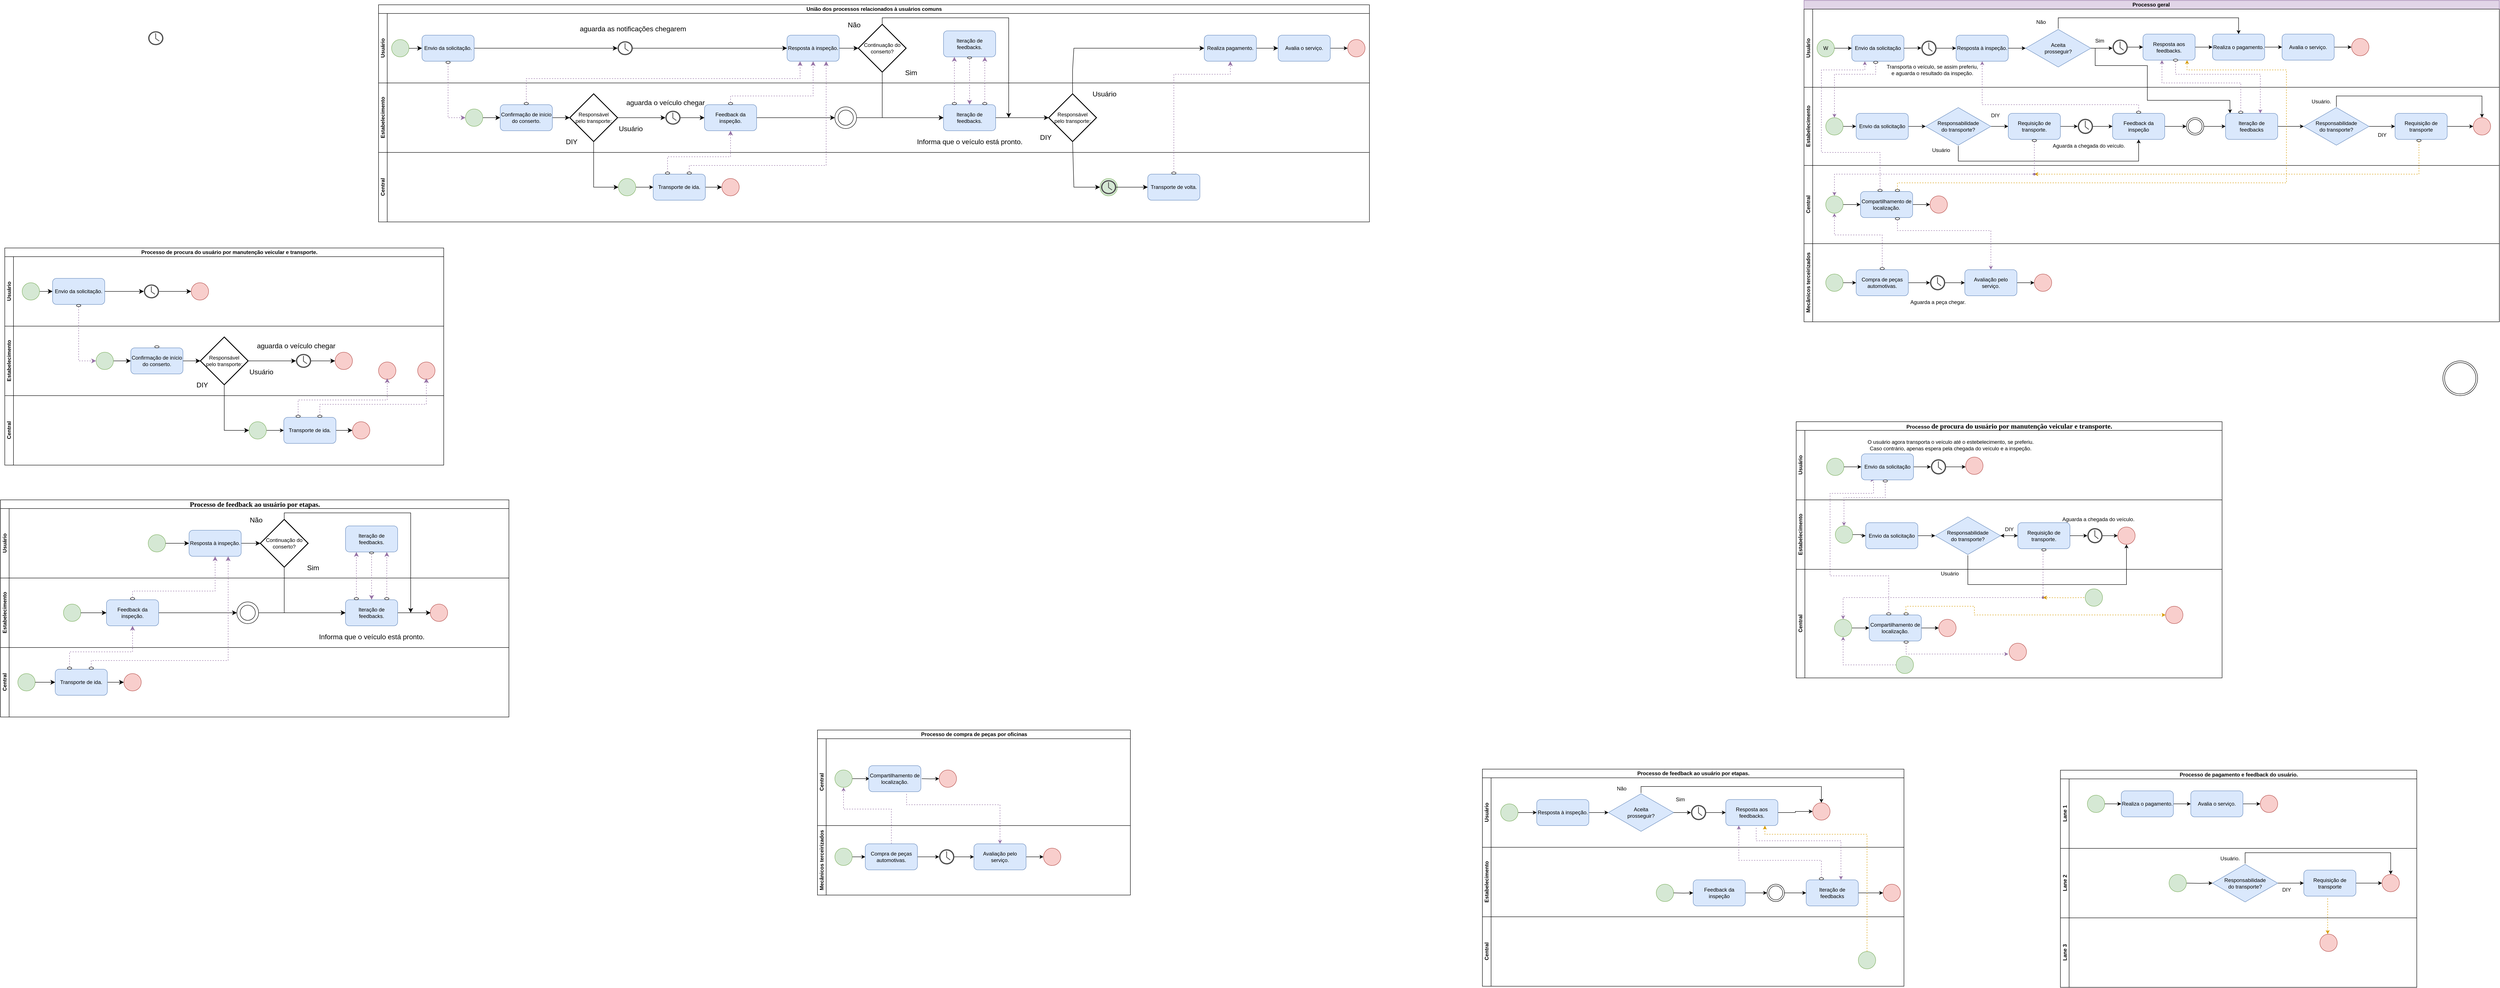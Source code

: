 <mxfile version="24.7.16">
  <diagram name="Página-1" id="qSARpnM_kFnA1O6T9zdH">
    <mxGraphModel dx="7827" dy="1032" grid="1" gridSize="10" guides="1" tooltips="1" connect="1" arrows="1" fold="1" page="1" pageScale="1" pageWidth="827" pageHeight="1169" math="0" shadow="0">
      <root>
        <mxCell id="0" />
        <mxCell id="1" parent="0" />
        <mxCell id="JbEtCdNb4sZYKnE4IsCW-9" value="Processo geral&amp;nbsp;" style="swimlane;childLayout=stackLayout;resizeParent=1;resizeParentMax=0;horizontal=1;startSize=20;horizontalStack=0;html=1;fillColor=#e1d5e7;strokeColor=#9673a6;" parent="1" vertex="1">
          <mxGeometry x="-1600" y="50" width="1600" height="560" as="geometry" />
        </mxCell>
        <mxCell id="JbEtCdNb4sZYKnE4IsCW-10" value="Usuário" style="swimlane;startSize=20;horizontal=0;html=1;" parent="JbEtCdNb4sZYKnE4IsCW-9" vertex="1">
          <mxGeometry y="20" width="1600" height="180" as="geometry" />
        </mxCell>
        <mxCell id="JbEtCdNb4sZYKnE4IsCW-16" value="W" style="ellipse;whiteSpace=wrap;html=1;aspect=fixed;fillColor=#d5e8d4;strokeColor=#82b366;" parent="JbEtCdNb4sZYKnE4IsCW-10" vertex="1">
          <mxGeometry x="30" y="70" width="40" height="40" as="geometry" />
        </mxCell>
        <mxCell id="JbEtCdNb4sZYKnE4IsCW-18" value="Envio da solicitação" style="rounded=1;whiteSpace=wrap;html=1;fillColor=#dae8fc;strokeColor=#6c8ebf;" parent="JbEtCdNb4sZYKnE4IsCW-10" vertex="1">
          <mxGeometry x="110" y="60" width="120" height="60" as="geometry" />
        </mxCell>
        <mxCell id="JbEtCdNb4sZYKnE4IsCW-19" value="" style="endArrow=classic;html=1;rounded=0;entryX=0;entryY=0.5;entryDx=0;entryDy=0;" parent="JbEtCdNb4sZYKnE4IsCW-10" target="JbEtCdNb4sZYKnE4IsCW-18" edge="1">
          <mxGeometry width="50" height="50" relative="1" as="geometry">
            <mxPoint x="70" y="90" as="sourcePoint" />
            <mxPoint x="120" y="40" as="targetPoint" />
          </mxGeometry>
        </mxCell>
        <mxCell id="JbEtCdNb4sZYKnE4IsCW-14" value="" style="sketch=0;pointerEvents=1;shadow=0;dashed=0;html=1;strokeColor=none;fillColor=#505050;labelPosition=center;verticalLabelPosition=bottom;verticalAlign=top;outlineConnect=0;align=center;shape=mxgraph.office.concepts.clock;" parent="JbEtCdNb4sZYKnE4IsCW-10" vertex="1">
          <mxGeometry x="270" y="72.5" width="35" height="35" as="geometry" />
        </mxCell>
        <mxCell id="JbEtCdNb4sZYKnE4IsCW-20" value="" style="endArrow=classic;html=1;rounded=0;entryX=0;entryY=0.5;entryDx=0;entryDy=0;" parent="JbEtCdNb4sZYKnE4IsCW-10" edge="1">
          <mxGeometry width="50" height="50" relative="1" as="geometry">
            <mxPoint x="230" y="90" as="sourcePoint" />
            <mxPoint x="270" y="89.5" as="targetPoint" />
          </mxGeometry>
        </mxCell>
        <mxCell id="JbEtCdNb4sZYKnE4IsCW-21" value="" style="endArrow=classic;html=1;rounded=0;entryX=0;entryY=0.5;entryDx=0;entryDy=0;" parent="JbEtCdNb4sZYKnE4IsCW-10" target="JbEtCdNb4sZYKnE4IsCW-23" edge="1">
          <mxGeometry width="50" height="50" relative="1" as="geometry">
            <mxPoint x="305" y="90" as="sourcePoint" />
            <mxPoint x="345" y="89.5" as="targetPoint" />
          </mxGeometry>
        </mxCell>
        <mxCell id="JbEtCdNb4sZYKnE4IsCW-23" value="Resposta à inspeção." style="rounded=1;whiteSpace=wrap;html=1;fillColor=#dae8fc;strokeColor=#6c8ebf;" parent="JbEtCdNb4sZYKnE4IsCW-10" vertex="1">
          <mxGeometry x="350" y="60" width="120" height="60" as="geometry" />
        </mxCell>
        <mxCell id="JbEtCdNb4sZYKnE4IsCW-25" value="" style="endArrow=classic;html=1;rounded=0;" parent="JbEtCdNb4sZYKnE4IsCW-10" target="JbEtCdNb4sZYKnE4IsCW-26" edge="1">
          <mxGeometry width="50" height="50" relative="1" as="geometry">
            <mxPoint x="470" y="90" as="sourcePoint" />
            <mxPoint x="500" y="90" as="targetPoint" />
          </mxGeometry>
        </mxCell>
        <mxCell id="JbEtCdNb4sZYKnE4IsCW-112" style="edgeStyle=orthogonalEdgeStyle;rounded=0;orthogonalLoop=1;jettySize=auto;html=1;entryX=0.5;entryY=0;entryDx=0;entryDy=0;" parent="JbEtCdNb4sZYKnE4IsCW-10" source="JbEtCdNb4sZYKnE4IsCW-26" target="JbEtCdNb4sZYKnE4IsCW-37" edge="1">
          <mxGeometry relative="1" as="geometry">
            <mxPoint x="800" y="20" as="targetPoint" />
            <Array as="points">
              <mxPoint x="585" y="20" />
              <mxPoint x="1000" y="20" />
            </Array>
          </mxGeometry>
        </mxCell>
        <mxCell id="JbEtCdNb4sZYKnE4IsCW-26" value="Aceita&lt;div&gt;prosseguir?&lt;/div&gt;" style="html=1;whiteSpace=wrap;aspect=fixed;shape=isoRectangle;fillColor=#dae8fc;strokeColor=#6c8ebf;" parent="JbEtCdNb4sZYKnE4IsCW-10" vertex="1">
          <mxGeometry x="510" y="45" width="150" height="90" as="geometry" />
        </mxCell>
        <mxCell id="JbEtCdNb4sZYKnE4IsCW-38" value="" style="edgeStyle=orthogonalEdgeStyle;rounded=0;orthogonalLoop=1;jettySize=auto;html=1;" parent="JbEtCdNb4sZYKnE4IsCW-10" source="JbEtCdNb4sZYKnE4IsCW-27" target="JbEtCdNb4sZYKnE4IsCW-37" edge="1">
          <mxGeometry relative="1" as="geometry" />
        </mxCell>
        <mxCell id="JbEtCdNb4sZYKnE4IsCW-27" value="Resposta aos feedbacks." style="rounded=1;whiteSpace=wrap;html=1;fillColor=#dae8fc;strokeColor=#6c8ebf;" parent="JbEtCdNb4sZYKnE4IsCW-10" vertex="1">
          <mxGeometry x="780" y="57.5" width="120" height="60" as="geometry" />
        </mxCell>
        <mxCell id="JbEtCdNb4sZYKnE4IsCW-28" value="" style="endArrow=classic;html=1;rounded=0;entryX=0.086;entryY=-0.004;entryDx=0;entryDy=0;entryPerimeter=0;" parent="JbEtCdNb4sZYKnE4IsCW-10" target="JbEtCdNb4sZYKnE4IsCW-67" edge="1">
          <mxGeometry width="50" height="50" relative="1" as="geometry">
            <mxPoint x="660" y="90" as="sourcePoint" />
            <mxPoint x="700" y="170" as="targetPoint" />
            <Array as="points">
              <mxPoint x="670" y="90" />
              <mxPoint x="670" y="130" />
              <mxPoint x="790" y="130" />
              <mxPoint x="790" y="210" />
              <mxPoint x="880" y="210" />
              <mxPoint x="980" y="210" />
            </Array>
          </mxGeometry>
        </mxCell>
        <mxCell id="JbEtCdNb4sZYKnE4IsCW-29" value="" style="endArrow=classic;html=1;rounded=0;" parent="JbEtCdNb4sZYKnE4IsCW-10" edge="1">
          <mxGeometry width="50" height="50" relative="1" as="geometry">
            <mxPoint x="670" y="90" as="sourcePoint" />
            <mxPoint x="710" y="90" as="targetPoint" />
          </mxGeometry>
        </mxCell>
        <mxCell id="JbEtCdNb4sZYKnE4IsCW-36" value="" style="edgeStyle=orthogonalEdgeStyle;rounded=0;orthogonalLoop=1;jettySize=auto;html=1;" parent="JbEtCdNb4sZYKnE4IsCW-10" source="JbEtCdNb4sZYKnE4IsCW-34" target="JbEtCdNb4sZYKnE4IsCW-27" edge="1">
          <mxGeometry relative="1" as="geometry" />
        </mxCell>
        <mxCell id="JbEtCdNb4sZYKnE4IsCW-34" value="" style="sketch=0;pointerEvents=1;shadow=0;dashed=0;html=1;strokeColor=none;fillColor=#505050;labelPosition=center;verticalLabelPosition=bottom;verticalAlign=top;outlineConnect=0;align=center;shape=mxgraph.office.concepts.clock;" parent="JbEtCdNb4sZYKnE4IsCW-10" vertex="1">
          <mxGeometry x="710" y="70" width="35" height="35" as="geometry" />
        </mxCell>
        <mxCell id="JbEtCdNb4sZYKnE4IsCW-41" value="" style="edgeStyle=orthogonalEdgeStyle;rounded=0;orthogonalLoop=1;jettySize=auto;html=1;" parent="JbEtCdNb4sZYKnE4IsCW-10" source="JbEtCdNb4sZYKnE4IsCW-37" target="JbEtCdNb4sZYKnE4IsCW-40" edge="1">
          <mxGeometry relative="1" as="geometry" />
        </mxCell>
        <mxCell id="JbEtCdNb4sZYKnE4IsCW-37" value="Realiza o pagamento." style="rounded=1;whiteSpace=wrap;html=1;fillColor=#dae8fc;strokeColor=#6c8ebf;" parent="JbEtCdNb4sZYKnE4IsCW-10" vertex="1">
          <mxGeometry x="940" y="57.5" width="120" height="60" as="geometry" />
        </mxCell>
        <mxCell id="JbEtCdNb4sZYKnE4IsCW-43" value="" style="edgeStyle=orthogonalEdgeStyle;rounded=0;orthogonalLoop=1;jettySize=auto;html=1;" parent="JbEtCdNb4sZYKnE4IsCW-10" source="JbEtCdNb4sZYKnE4IsCW-40" target="JbEtCdNb4sZYKnE4IsCW-42" edge="1">
          <mxGeometry relative="1" as="geometry" />
        </mxCell>
        <mxCell id="JbEtCdNb4sZYKnE4IsCW-40" value="Avalia o serviço." style="rounded=1;whiteSpace=wrap;html=1;fillColor=#dae8fc;strokeColor=#6c8ebf;" parent="JbEtCdNb4sZYKnE4IsCW-10" vertex="1">
          <mxGeometry x="1100" y="57.5" width="120" height="60" as="geometry" />
        </mxCell>
        <mxCell id="JbEtCdNb4sZYKnE4IsCW-42" value="" style="ellipse;whiteSpace=wrap;html=1;aspect=fixed;fillColor=#f8cecc;strokeColor=#b85450;" parent="JbEtCdNb4sZYKnE4IsCW-10" vertex="1">
          <mxGeometry x="1260" y="67.5" width="40" height="40" as="geometry" />
        </mxCell>
        <mxCell id="JbEtCdNb4sZYKnE4IsCW-61" value="Transporta o veículo, se assim preferiu,&lt;div&gt;e aguarda o resultado da inspeção.&lt;/div&gt;" style="text;html=1;align=center;verticalAlign=middle;resizable=0;points=[];autosize=1;strokeColor=none;fillColor=none;" parent="JbEtCdNb4sZYKnE4IsCW-10" vertex="1">
          <mxGeometry x="180" y="120" width="230" height="40" as="geometry" />
        </mxCell>
        <mxCell id="JbEtCdNb4sZYKnE4IsCW-90" value="" style="ellipse;whiteSpace=wrap;html=1;" parent="JbEtCdNb4sZYKnE4IsCW-10" vertex="1">
          <mxGeometry x="160" y="120" width="10" height="5" as="geometry" />
        </mxCell>
        <mxCell id="JbEtCdNb4sZYKnE4IsCW-32" value="Não" style="text;html=1;align=center;verticalAlign=middle;resizable=0;points=[];autosize=1;strokeColor=none;fillColor=none;" parent="JbEtCdNb4sZYKnE4IsCW-10" vertex="1">
          <mxGeometry x="520" y="15" width="50" height="30" as="geometry" />
        </mxCell>
        <mxCell id="JbEtCdNb4sZYKnE4IsCW-115" value="" style="ellipse;whiteSpace=wrap;html=1;" parent="JbEtCdNb4sZYKnE4IsCW-10" vertex="1">
          <mxGeometry x="850" y="115" width="10" height="5" as="geometry" />
        </mxCell>
        <mxCell id="JbEtCdNb4sZYKnE4IsCW-31" value="Sim" style="text;html=1;align=center;verticalAlign=middle;resizable=0;points=[];autosize=1;strokeColor=none;fillColor=none;" parent="JbEtCdNb4sZYKnE4IsCW-10" vertex="1">
          <mxGeometry x="660" y="57.5" width="40" height="30" as="geometry" />
        </mxCell>
        <mxCell id="JbEtCdNb4sZYKnE4IsCW-11" value="Estabelecimento" style="swimlane;startSize=20;horizontal=0;html=1;" parent="JbEtCdNb4sZYKnE4IsCW-9" vertex="1">
          <mxGeometry y="200" width="1600" height="180" as="geometry">
            <mxRectangle y="140" width="480" height="30" as="alternateBounds" />
          </mxGeometry>
        </mxCell>
        <mxCell id="JbEtCdNb4sZYKnE4IsCW-52" value="" style="edgeStyle=orthogonalEdgeStyle;rounded=0;orthogonalLoop=1;jettySize=auto;html=1;" parent="JbEtCdNb4sZYKnE4IsCW-11" source="JbEtCdNb4sZYKnE4IsCW-48" target="JbEtCdNb4sZYKnE4IsCW-51" edge="1">
          <mxGeometry relative="1" as="geometry" />
        </mxCell>
        <mxCell id="JbEtCdNb4sZYKnE4IsCW-48" value="" style="ellipse;whiteSpace=wrap;html=1;aspect=fixed;fillColor=#d5e8d4;strokeColor=#82b366;" parent="JbEtCdNb4sZYKnE4IsCW-11" vertex="1">
          <mxGeometry x="50" y="70" width="40" height="40" as="geometry" />
        </mxCell>
        <mxCell id="JbEtCdNb4sZYKnE4IsCW-54" value="" style="edgeStyle=orthogonalEdgeStyle;rounded=0;orthogonalLoop=1;jettySize=auto;html=1;" parent="JbEtCdNb4sZYKnE4IsCW-11" source="JbEtCdNb4sZYKnE4IsCW-51" target="JbEtCdNb4sZYKnE4IsCW-53" edge="1">
          <mxGeometry relative="1" as="geometry" />
        </mxCell>
        <mxCell id="JbEtCdNb4sZYKnE4IsCW-51" value="Envio da solicitação" style="rounded=1;whiteSpace=wrap;html=1;fillColor=#dae8fc;strokeColor=#6c8ebf;" parent="JbEtCdNb4sZYKnE4IsCW-11" vertex="1">
          <mxGeometry x="120" y="60" width="120" height="60" as="geometry" />
        </mxCell>
        <mxCell id="JbEtCdNb4sZYKnE4IsCW-56" value="" style="edgeStyle=orthogonalEdgeStyle;rounded=0;orthogonalLoop=1;jettySize=auto;html=1;" parent="JbEtCdNb4sZYKnE4IsCW-11" source="JbEtCdNb4sZYKnE4IsCW-53" target="JbEtCdNb4sZYKnE4IsCW-55" edge="1">
          <mxGeometry relative="1" as="geometry" />
        </mxCell>
        <mxCell id="JbEtCdNb4sZYKnE4IsCW-108" style="edgeStyle=orthogonalEdgeStyle;rounded=0;orthogonalLoop=1;jettySize=auto;html=1;entryX=0.5;entryY=1;entryDx=0;entryDy=0;" parent="JbEtCdNb4sZYKnE4IsCW-11" source="JbEtCdNb4sZYKnE4IsCW-53" target="JbEtCdNb4sZYKnE4IsCW-63" edge="1">
          <mxGeometry relative="1" as="geometry">
            <mxPoint x="770" y="150" as="targetPoint" />
            <Array as="points">
              <mxPoint x="355" y="170" />
              <mxPoint x="770" y="170" />
            </Array>
          </mxGeometry>
        </mxCell>
        <mxCell id="JbEtCdNb4sZYKnE4IsCW-53" value="Responsabilidade&lt;div&gt;do transporte?&lt;/div&gt;" style="html=1;whiteSpace=wrap;aspect=fixed;shape=isoRectangle;fillColor=#dae8fc;strokeColor=#6c8ebf;" parent="JbEtCdNb4sZYKnE4IsCW-11" vertex="1">
          <mxGeometry x="280" y="45" width="150" height="90" as="geometry" />
        </mxCell>
        <mxCell id="JbEtCdNb4sZYKnE4IsCW-60" value="" style="edgeStyle=orthogonalEdgeStyle;rounded=0;orthogonalLoop=1;jettySize=auto;html=1;" parent="JbEtCdNb4sZYKnE4IsCW-11" source="JbEtCdNb4sZYKnE4IsCW-55" target="JbEtCdNb4sZYKnE4IsCW-59" edge="1">
          <mxGeometry relative="1" as="geometry" />
        </mxCell>
        <mxCell id="JbEtCdNb4sZYKnE4IsCW-55" value="Requisição de transporte." style="rounded=1;whiteSpace=wrap;html=1;fillColor=#dae8fc;strokeColor=#6c8ebf;" parent="JbEtCdNb4sZYKnE4IsCW-11" vertex="1">
          <mxGeometry x="470" y="60" width="120" height="60" as="geometry" />
        </mxCell>
        <mxCell id="JbEtCdNb4sZYKnE4IsCW-57" value="DIY" style="text;html=1;align=center;verticalAlign=middle;resizable=0;points=[];autosize=1;strokeColor=none;fillColor=none;" parent="JbEtCdNb4sZYKnE4IsCW-11" vertex="1">
          <mxGeometry x="420" y="50" width="40" height="30" as="geometry" />
        </mxCell>
        <mxCell id="JbEtCdNb4sZYKnE4IsCW-58" value="Usuário" style="text;html=1;align=center;verticalAlign=middle;resizable=0;points=[];autosize=1;strokeColor=none;fillColor=none;" parent="JbEtCdNb4sZYKnE4IsCW-11" vertex="1">
          <mxGeometry x="285" y="130" width="60" height="30" as="geometry" />
        </mxCell>
        <mxCell id="JbEtCdNb4sZYKnE4IsCW-64" value="" style="edgeStyle=orthogonalEdgeStyle;rounded=0;orthogonalLoop=1;jettySize=auto;html=1;" parent="JbEtCdNb4sZYKnE4IsCW-11" source="JbEtCdNb4sZYKnE4IsCW-59" target="JbEtCdNb4sZYKnE4IsCW-63" edge="1">
          <mxGeometry relative="1" as="geometry" />
        </mxCell>
        <mxCell id="JbEtCdNb4sZYKnE4IsCW-59" value="" style="sketch=0;pointerEvents=1;shadow=0;dashed=0;html=1;strokeColor=none;fillColor=#505050;labelPosition=center;verticalLabelPosition=bottom;verticalAlign=top;outlineConnect=0;align=center;shape=mxgraph.office.concepts.clock;" parent="JbEtCdNb4sZYKnE4IsCW-11" vertex="1">
          <mxGeometry x="630" y="72.5" width="35" height="35" as="geometry" />
        </mxCell>
        <mxCell id="JbEtCdNb4sZYKnE4IsCW-62" value="Aguarda a chegada do veículo." style="text;html=1;align=center;verticalAlign=middle;resizable=0;points=[];autosize=1;strokeColor=none;fillColor=none;" parent="JbEtCdNb4sZYKnE4IsCW-11" vertex="1">
          <mxGeometry x="560" y="120" width="190" height="30" as="geometry" />
        </mxCell>
        <mxCell id="JbEtCdNb4sZYKnE4IsCW-66" value="" style="edgeStyle=orthogonalEdgeStyle;rounded=0;orthogonalLoop=1;jettySize=auto;html=1;" parent="JbEtCdNb4sZYKnE4IsCW-11" source="JbEtCdNb4sZYKnE4IsCW-63" target="JbEtCdNb4sZYKnE4IsCW-65" edge="1">
          <mxGeometry relative="1" as="geometry" />
        </mxCell>
        <mxCell id="JbEtCdNb4sZYKnE4IsCW-63" value="Feedback da inspeção" style="rounded=1;whiteSpace=wrap;html=1;fillColor=#dae8fc;strokeColor=#6c8ebf;" parent="JbEtCdNb4sZYKnE4IsCW-11" vertex="1">
          <mxGeometry x="710" y="60" width="120" height="60" as="geometry" />
        </mxCell>
        <mxCell id="JbEtCdNb4sZYKnE4IsCW-68" value="" style="edgeStyle=orthogonalEdgeStyle;rounded=0;orthogonalLoop=1;jettySize=auto;html=1;" parent="JbEtCdNb4sZYKnE4IsCW-11" source="JbEtCdNb4sZYKnE4IsCW-65" target="JbEtCdNb4sZYKnE4IsCW-67" edge="1">
          <mxGeometry relative="1" as="geometry" />
        </mxCell>
        <mxCell id="JbEtCdNb4sZYKnE4IsCW-65" value="" style="ellipse;shape=doubleEllipse;whiteSpace=wrap;html=1;aspect=fixed;" parent="JbEtCdNb4sZYKnE4IsCW-11" vertex="1">
          <mxGeometry x="880" y="70" width="40" height="40" as="geometry" />
        </mxCell>
        <mxCell id="JbEtCdNb4sZYKnE4IsCW-71" value="" style="edgeStyle=orthogonalEdgeStyle;rounded=0;orthogonalLoop=1;jettySize=auto;html=1;" parent="JbEtCdNb4sZYKnE4IsCW-11" source="JbEtCdNb4sZYKnE4IsCW-67" target="JbEtCdNb4sZYKnE4IsCW-69" edge="1">
          <mxGeometry relative="1" as="geometry" />
        </mxCell>
        <mxCell id="JbEtCdNb4sZYKnE4IsCW-67" value="Iteração de feedbacks" style="rounded=1;whiteSpace=wrap;html=1;fillColor=#dae8fc;strokeColor=#6c8ebf;" parent="JbEtCdNb4sZYKnE4IsCW-11" vertex="1">
          <mxGeometry x="970" y="60" width="120" height="60" as="geometry" />
        </mxCell>
        <mxCell id="JbEtCdNb4sZYKnE4IsCW-73" value="" style="edgeStyle=orthogonalEdgeStyle;rounded=0;orthogonalLoop=1;jettySize=auto;html=1;" parent="JbEtCdNb4sZYKnE4IsCW-11" source="JbEtCdNb4sZYKnE4IsCW-69" target="JbEtCdNb4sZYKnE4IsCW-72" edge="1">
          <mxGeometry relative="1" as="geometry" />
        </mxCell>
        <mxCell id="JbEtCdNb4sZYKnE4IsCW-119" style="edgeStyle=orthogonalEdgeStyle;rounded=0;orthogonalLoop=1;jettySize=auto;html=1;entryX=0.5;entryY=0;entryDx=0;entryDy=0;" parent="JbEtCdNb4sZYKnE4IsCW-11" source="JbEtCdNb4sZYKnE4IsCW-69" target="JbEtCdNb4sZYKnE4IsCW-74" edge="1">
          <mxGeometry relative="1" as="geometry">
            <mxPoint x="1560" y="20" as="targetPoint" />
            <Array as="points">
              <mxPoint x="1225" y="20" />
              <mxPoint x="1560" y="20" />
            </Array>
          </mxGeometry>
        </mxCell>
        <mxCell id="JbEtCdNb4sZYKnE4IsCW-69" value="Responsabilidade&lt;div&gt;do transporte?&lt;/div&gt;" style="html=1;whiteSpace=wrap;aspect=fixed;shape=isoRectangle;fillColor=#dae8fc;strokeColor=#6c8ebf;" parent="JbEtCdNb4sZYKnE4IsCW-11" vertex="1">
          <mxGeometry x="1150" y="45" width="150" height="90" as="geometry" />
        </mxCell>
        <mxCell id="JbEtCdNb4sZYKnE4IsCW-75" value="" style="edgeStyle=orthogonalEdgeStyle;rounded=0;orthogonalLoop=1;jettySize=auto;html=1;" parent="JbEtCdNb4sZYKnE4IsCW-11" source="JbEtCdNb4sZYKnE4IsCW-72" target="JbEtCdNb4sZYKnE4IsCW-74" edge="1">
          <mxGeometry relative="1" as="geometry" />
        </mxCell>
        <mxCell id="JbEtCdNb4sZYKnE4IsCW-72" value="Requisição de transporte" style="rounded=1;whiteSpace=wrap;html=1;fillColor=#dae8fc;strokeColor=#6c8ebf;" parent="JbEtCdNb4sZYKnE4IsCW-11" vertex="1">
          <mxGeometry x="1360" y="60" width="120" height="60" as="geometry" />
        </mxCell>
        <mxCell id="JbEtCdNb4sZYKnE4IsCW-74" value="" style="ellipse;whiteSpace=wrap;html=1;aspect=fixed;fillColor=#f8cecc;strokeColor=#b85450;" parent="JbEtCdNb4sZYKnE4IsCW-11" vertex="1">
          <mxGeometry x="1540" y="70" width="40" height="40" as="geometry" />
        </mxCell>
        <mxCell id="JbEtCdNb4sZYKnE4IsCW-91" value="" style="ellipse;whiteSpace=wrap;html=1;" parent="JbEtCdNb4sZYKnE4IsCW-11" vertex="1">
          <mxGeometry x="525" y="120" width="10" height="5" as="geometry" />
        </mxCell>
        <mxCell id="JbEtCdNb4sZYKnE4IsCW-109" value="" style="ellipse;whiteSpace=wrap;html=1;" parent="JbEtCdNb4sZYKnE4IsCW-11" vertex="1">
          <mxGeometry x="765" y="55" width="10" height="5" as="geometry" />
        </mxCell>
        <mxCell id="JbEtCdNb4sZYKnE4IsCW-113" value="" style="ellipse;whiteSpace=wrap;html=1;" parent="JbEtCdNb4sZYKnE4IsCW-11" vertex="1">
          <mxGeometry x="1000" y="55" width="10" height="5" as="geometry" />
        </mxCell>
        <mxCell id="JbEtCdNb4sZYKnE4IsCW-122" style="edgeStyle=orthogonalEdgeStyle;rounded=0;orthogonalLoop=1;jettySize=auto;html=1;dashed=1;fillColor=#ffe6cc;strokeColor=#d79b00;" parent="JbEtCdNb4sZYKnE4IsCW-11" source="JbEtCdNb4sZYKnE4IsCW-118" edge="1">
          <mxGeometry relative="1" as="geometry">
            <mxPoint x="530" y="200" as="targetPoint" />
            <Array as="points">
              <mxPoint x="1415" y="200" />
            </Array>
          </mxGeometry>
        </mxCell>
        <mxCell id="JbEtCdNb4sZYKnE4IsCW-118" value="" style="ellipse;whiteSpace=wrap;html=1;" parent="JbEtCdNb4sZYKnE4IsCW-11" vertex="1">
          <mxGeometry x="1410" y="120" width="10" height="5" as="geometry" />
        </mxCell>
        <mxCell id="JbEtCdNb4sZYKnE4IsCW-121" value="DIY" style="text;html=1;align=center;verticalAlign=middle;resizable=0;points=[];autosize=1;strokeColor=none;fillColor=none;" parent="JbEtCdNb4sZYKnE4IsCW-11" vertex="1">
          <mxGeometry x="1310" y="95" width="40" height="30" as="geometry" />
        </mxCell>
        <mxCell id="JbEtCdNb4sZYKnE4IsCW-12" value="Central" style="swimlane;startSize=20;horizontal=0;html=1;" parent="JbEtCdNb4sZYKnE4IsCW-9" vertex="1">
          <mxGeometry y="380" width="1600" height="180" as="geometry" />
        </mxCell>
        <mxCell id="JbEtCdNb4sZYKnE4IsCW-77" value="" style="edgeStyle=orthogonalEdgeStyle;rounded=0;orthogonalLoop=1;jettySize=auto;html=1;" parent="JbEtCdNb4sZYKnE4IsCW-12" source="JbEtCdNb4sZYKnE4IsCW-49" target="JbEtCdNb4sZYKnE4IsCW-76" edge="1">
          <mxGeometry relative="1" as="geometry" />
        </mxCell>
        <mxCell id="JbEtCdNb4sZYKnE4IsCW-49" value="" style="ellipse;whiteSpace=wrap;html=1;aspect=fixed;fillColor=#d5e8d4;strokeColor=#82b366;" parent="JbEtCdNb4sZYKnE4IsCW-12" vertex="1">
          <mxGeometry x="50" y="70" width="40" height="40" as="geometry" />
        </mxCell>
        <mxCell id="JbEtCdNb4sZYKnE4IsCW-107" value="" style="edgeStyle=orthogonalEdgeStyle;rounded=0;orthogonalLoop=1;jettySize=auto;html=1;" parent="JbEtCdNb4sZYKnE4IsCW-12" source="JbEtCdNb4sZYKnE4IsCW-76" target="JbEtCdNb4sZYKnE4IsCW-106" edge="1">
          <mxGeometry relative="1" as="geometry" />
        </mxCell>
        <mxCell id="JbEtCdNb4sZYKnE4IsCW-76" value="Compartilhamento de&lt;div&gt;localização.&lt;/div&gt;" style="rounded=1;whiteSpace=wrap;html=1;fillColor=#dae8fc;strokeColor=#6c8ebf;" parent="JbEtCdNb4sZYKnE4IsCW-12" vertex="1">
          <mxGeometry x="130" y="60" width="120" height="60" as="geometry" />
        </mxCell>
        <mxCell id="JbEtCdNb4sZYKnE4IsCW-89" value="" style="ellipse;whiteSpace=wrap;html=1;" parent="JbEtCdNb4sZYKnE4IsCW-12" vertex="1">
          <mxGeometry x="210" y="120" width="10" height="5" as="geometry" />
        </mxCell>
        <mxCell id="JbEtCdNb4sZYKnE4IsCW-98" value="" style="edgeStyle=orthogonalEdgeStyle;rounded=0;orthogonalLoop=1;jettySize=auto;html=1;dashed=1;entryX=0.5;entryY=1;entryDx=0;entryDy=0;fillColor=#e1d5e7;strokeColor=#9673a6;" parent="JbEtCdNb4sZYKnE4IsCW-12" target="JbEtCdNb4sZYKnE4IsCW-49" edge="1">
          <mxGeometry relative="1" as="geometry">
            <mxPoint x="180" y="240" as="sourcePoint" />
            <mxPoint x="70" y="150" as="targetPoint" />
            <Array as="points">
              <mxPoint x="180" y="160" />
              <mxPoint x="70" y="160" />
            </Array>
          </mxGeometry>
        </mxCell>
        <mxCell id="JbEtCdNb4sZYKnE4IsCW-106" value="" style="ellipse;whiteSpace=wrap;html=1;aspect=fixed;fillColor=#f8cecc;strokeColor=#b85450;" parent="JbEtCdNb4sZYKnE4IsCW-12" vertex="1">
          <mxGeometry x="290" y="70" width="40" height="40" as="geometry" />
        </mxCell>
        <mxCell id="JbEtCdNb4sZYKnE4IsCW-123" value="" style="shape=waypoint;sketch=0;fillStyle=solid;size=6;pointerEvents=1;points=[];fillColor=#e1d5e7;resizable=0;rotatable=0;perimeter=centerPerimeter;snapToPoint=1;strokeColor=#9673a6;" parent="JbEtCdNb4sZYKnE4IsCW-12" vertex="1">
          <mxGeometry x="520" y="10" width="20" height="20" as="geometry" />
        </mxCell>
        <mxCell id="JbEtCdNb4sZYKnE4IsCW-127" value="" style="ellipse;whiteSpace=wrap;html=1;" parent="JbEtCdNb4sZYKnE4IsCW-12" vertex="1">
          <mxGeometry x="170" y="55" width="10" height="5" as="geometry" />
        </mxCell>
        <mxCell id="JbEtCdNb4sZYKnE4IsCW-129" value="" style="ellipse;whiteSpace=wrap;html=1;" parent="JbEtCdNb4sZYKnE4IsCW-12" vertex="1">
          <mxGeometry x="210" y="55" width="10" height="5" as="geometry" />
        </mxCell>
        <mxCell id="JbEtCdNb4sZYKnE4IsCW-102" value="" style="edgeStyle=orthogonalEdgeStyle;rounded=0;orthogonalLoop=1;jettySize=auto;html=1;entryX=0.5;entryY=0;entryDx=0;entryDy=0;dashed=1;fillColor=#e1d5e7;strokeColor=#9673a6;" parent="JbEtCdNb4sZYKnE4IsCW-9" source="JbEtCdNb4sZYKnE4IsCW-90" target="JbEtCdNb4sZYKnE4IsCW-48" edge="1">
          <mxGeometry relative="1" as="geometry">
            <Array as="points">
              <mxPoint x="165" y="170" />
              <mxPoint x="70" y="170" />
            </Array>
          </mxGeometry>
        </mxCell>
        <mxCell id="JbEtCdNb4sZYKnE4IsCW-104" style="edgeStyle=orthogonalEdgeStyle;rounded=0;orthogonalLoop=1;jettySize=auto;html=1;entryX=0.5;entryY=0;entryDx=0;entryDy=0;dashed=1;fillColor=#e1d5e7;strokeColor=#9673a6;" parent="JbEtCdNb4sZYKnE4IsCW-9" source="JbEtCdNb4sZYKnE4IsCW-91" target="JbEtCdNb4sZYKnE4IsCW-49" edge="1">
          <mxGeometry relative="1" as="geometry">
            <mxPoint x="60" y="420" as="targetPoint" />
            <Array as="points">
              <mxPoint x="530" y="400" />
              <mxPoint x="70" y="400" />
            </Array>
          </mxGeometry>
        </mxCell>
        <mxCell id="JbEtCdNb4sZYKnE4IsCW-110" style="edgeStyle=orthogonalEdgeStyle;rounded=0;orthogonalLoop=1;jettySize=auto;html=1;dashed=1;fillColor=#e1d5e7;strokeColor=#9673a6;" parent="JbEtCdNb4sZYKnE4IsCW-9" source="JbEtCdNb4sZYKnE4IsCW-109" edge="1">
          <mxGeometry relative="1" as="geometry">
            <mxPoint x="410" y="140" as="targetPoint" />
            <Array as="points">
              <mxPoint x="770" y="240" />
              <mxPoint x="410" y="240" />
            </Array>
          </mxGeometry>
        </mxCell>
        <mxCell id="JbEtCdNb4sZYKnE4IsCW-114" style="edgeStyle=orthogonalEdgeStyle;rounded=0;orthogonalLoop=1;jettySize=auto;html=1;entryX=0.364;entryY=1.001;entryDx=0;entryDy=0;entryPerimeter=0;dashed=1;fillColor=#e1d5e7;strokeColor=#9673a6;" parent="JbEtCdNb4sZYKnE4IsCW-9" source="JbEtCdNb4sZYKnE4IsCW-113" target="JbEtCdNb4sZYKnE4IsCW-27" edge="1">
          <mxGeometry relative="1" as="geometry">
            <Array as="points">
              <mxPoint x="1005" y="190" />
              <mxPoint x="824" y="190" />
            </Array>
          </mxGeometry>
        </mxCell>
        <mxCell id="JbEtCdNb4sZYKnE4IsCW-116" style="edgeStyle=orthogonalEdgeStyle;rounded=0;orthogonalLoop=1;jettySize=auto;html=1;dashed=1;fillColor=#e1d5e7;strokeColor=#9673a6;" parent="JbEtCdNb4sZYKnE4IsCW-9" source="JbEtCdNb4sZYKnE4IsCW-115" edge="1">
          <mxGeometry relative="1" as="geometry">
            <mxPoint x="1050" y="260" as="targetPoint" />
            <Array as="points">
              <mxPoint x="855" y="170" />
              <mxPoint x="1050" y="170" />
              <mxPoint x="1050" y="260" />
            </Array>
          </mxGeometry>
        </mxCell>
        <mxCell id="JbEtCdNb4sZYKnE4IsCW-130" style="edgeStyle=orthogonalEdgeStyle;rounded=0;orthogonalLoop=1;jettySize=auto;html=1;entryX=0.25;entryY=1;entryDx=0;entryDy=0;dashed=1;fillColor=#e1d5e7;strokeColor=#9673a6;" parent="JbEtCdNb4sZYKnE4IsCW-9" source="JbEtCdNb4sZYKnE4IsCW-127" target="JbEtCdNb4sZYKnE4IsCW-18" edge="1">
          <mxGeometry relative="1" as="geometry">
            <mxPoint x="140" y="150" as="targetPoint" />
            <Array as="points">
              <mxPoint x="175" y="350" />
              <mxPoint x="40" y="350" />
              <mxPoint x="40" y="160" />
              <mxPoint x="140" y="160" />
            </Array>
          </mxGeometry>
        </mxCell>
        <mxCell id="JbEtCdNb4sZYKnE4IsCW-131" value="" style="edgeStyle=orthogonalEdgeStyle;rounded=0;orthogonalLoop=1;jettySize=auto;html=1;entryX=0.845;entryY=1.001;entryDx=0;entryDy=0;entryPerimeter=0;fillColor=#ffe6cc;strokeColor=#d79b00;dashed=1;" parent="JbEtCdNb4sZYKnE4IsCW-9" source="JbEtCdNb4sZYKnE4IsCW-129" target="JbEtCdNb4sZYKnE4IsCW-27" edge="1">
          <mxGeometry relative="1" as="geometry">
            <mxPoint x="880" y="150" as="targetPoint" />
            <Array as="points">
              <mxPoint x="215" y="420" />
              <mxPoint x="1110" y="420" />
              <mxPoint x="1110" y="160" />
              <mxPoint x="881" y="160" />
            </Array>
          </mxGeometry>
        </mxCell>
        <mxCell id="JbEtCdNb4sZYKnE4IsCW-13" value="Mecânicos terceirizados" style="swimlane;startSize=20;horizontal=0;html=1;" parent="1" vertex="1">
          <mxGeometry x="-1600" y="610" width="1600" height="180" as="geometry" />
        </mxCell>
        <mxCell id="JbEtCdNb4sZYKnE4IsCW-79" value="" style="edgeStyle=orthogonalEdgeStyle;rounded=0;orthogonalLoop=1;jettySize=auto;html=1;" parent="JbEtCdNb4sZYKnE4IsCW-13" source="JbEtCdNb4sZYKnE4IsCW-50" target="JbEtCdNb4sZYKnE4IsCW-78" edge="1">
          <mxGeometry relative="1" as="geometry" />
        </mxCell>
        <mxCell id="JbEtCdNb4sZYKnE4IsCW-50" value="" style="ellipse;whiteSpace=wrap;html=1;aspect=fixed;fillColor=#d5e8d4;strokeColor=#82b366;" parent="JbEtCdNb4sZYKnE4IsCW-13" vertex="1">
          <mxGeometry x="50" y="70" width="40" height="40" as="geometry" />
        </mxCell>
        <mxCell id="JbEtCdNb4sZYKnE4IsCW-81" value="" style="edgeStyle=orthogonalEdgeStyle;rounded=0;orthogonalLoop=1;jettySize=auto;html=1;" parent="JbEtCdNb4sZYKnE4IsCW-13" source="JbEtCdNb4sZYKnE4IsCW-78" target="JbEtCdNb4sZYKnE4IsCW-80" edge="1">
          <mxGeometry relative="1" as="geometry" />
        </mxCell>
        <mxCell id="JbEtCdNb4sZYKnE4IsCW-78" value="Compra de peças automotivas." style="rounded=1;whiteSpace=wrap;html=1;fillColor=#dae8fc;strokeColor=#6c8ebf;" parent="JbEtCdNb4sZYKnE4IsCW-13" vertex="1">
          <mxGeometry x="120" y="60" width="120" height="60" as="geometry" />
        </mxCell>
        <mxCell id="JbEtCdNb4sZYKnE4IsCW-83" value="" style="edgeStyle=orthogonalEdgeStyle;rounded=0;orthogonalLoop=1;jettySize=auto;html=1;" parent="JbEtCdNb4sZYKnE4IsCW-13" source="JbEtCdNb4sZYKnE4IsCW-80" target="JbEtCdNb4sZYKnE4IsCW-82" edge="1">
          <mxGeometry relative="1" as="geometry" />
        </mxCell>
        <mxCell id="JbEtCdNb4sZYKnE4IsCW-80" value="" style="sketch=0;pointerEvents=1;shadow=0;dashed=0;html=1;strokeColor=none;fillColor=#505050;labelPosition=center;verticalLabelPosition=bottom;verticalAlign=top;outlineConnect=0;align=center;shape=mxgraph.office.concepts.clock;" parent="JbEtCdNb4sZYKnE4IsCW-13" vertex="1">
          <mxGeometry x="290" y="72.5" width="35" height="35" as="geometry" />
        </mxCell>
        <mxCell id="JbEtCdNb4sZYKnE4IsCW-86" value="" style="edgeStyle=orthogonalEdgeStyle;rounded=0;orthogonalLoop=1;jettySize=auto;html=1;" parent="JbEtCdNb4sZYKnE4IsCW-13" source="JbEtCdNb4sZYKnE4IsCW-82" target="JbEtCdNb4sZYKnE4IsCW-85" edge="1">
          <mxGeometry relative="1" as="geometry" />
        </mxCell>
        <mxCell id="JbEtCdNb4sZYKnE4IsCW-82" value="Avaliação pelo serviço." style="rounded=1;whiteSpace=wrap;html=1;fillColor=#dae8fc;strokeColor=#6c8ebf;" parent="JbEtCdNb4sZYKnE4IsCW-13" vertex="1">
          <mxGeometry x="370" y="60" width="120" height="60" as="geometry" />
        </mxCell>
        <mxCell id="JbEtCdNb4sZYKnE4IsCW-84" value="Aguarda a peça chegar." style="text;html=1;align=center;verticalAlign=middle;resizable=0;points=[];autosize=1;strokeColor=none;fillColor=none;" parent="JbEtCdNb4sZYKnE4IsCW-13" vertex="1">
          <mxGeometry x="232.5" y="120" width="150" height="30" as="geometry" />
        </mxCell>
        <mxCell id="JbEtCdNb4sZYKnE4IsCW-85" value="" style="ellipse;whiteSpace=wrap;html=1;aspect=fixed;fillColor=#f8cecc;strokeColor=#b85450;" parent="JbEtCdNb4sZYKnE4IsCW-13" vertex="1">
          <mxGeometry x="530" y="70" width="40" height="40" as="geometry" />
        </mxCell>
        <mxCell id="JbEtCdNb4sZYKnE4IsCW-87" value="" style="ellipse;whiteSpace=wrap;html=1;" parent="JbEtCdNb4sZYKnE4IsCW-13" vertex="1">
          <mxGeometry x="175" y="55" width="10" height="5" as="geometry" />
        </mxCell>
        <mxCell id="JbEtCdNb4sZYKnE4IsCW-15" value="" style="ellipse;shape=doubleEllipse;whiteSpace=wrap;html=1;aspect=fixed;" parent="1" vertex="1">
          <mxGeometry x="-130" y="880" width="80" height="80" as="geometry" />
        </mxCell>
        <mxCell id="JbEtCdNb4sZYKnE4IsCW-101" value="" style="edgeStyle=orthogonalEdgeStyle;rounded=0;orthogonalLoop=1;jettySize=auto;html=1;entryX=0.5;entryY=0;entryDx=0;entryDy=0;dashed=1;fillColor=#e1d5e7;strokeColor=#9673a6;" parent="1" source="JbEtCdNb4sZYKnE4IsCW-89" target="JbEtCdNb4sZYKnE4IsCW-82" edge="1">
          <mxGeometry relative="1" as="geometry">
            <Array as="points">
              <mxPoint x="-1385" y="580" />
              <mxPoint x="-1170" y="580" />
            </Array>
          </mxGeometry>
        </mxCell>
        <mxCell id="JbEtCdNb4sZYKnE4IsCW-120" value="Usuário." style="text;html=1;align=center;verticalAlign=middle;resizable=0;points=[];autosize=1;strokeColor=none;fillColor=none;" parent="1" vertex="1">
          <mxGeometry x="-445" y="268" width="70" height="30" as="geometry" />
        </mxCell>
        <mxCell id="JbEtCdNb4sZYKnE4IsCW-159" value="Usuário" style="text;html=1;align=center;verticalAlign=middle;resizable=0;points=[];autosize=1;strokeColor=none;fillColor=none;" parent="1" vertex="1">
          <mxGeometry x="-1295" y="1355" width="60" height="30" as="geometry" />
        </mxCell>
        <mxCell id="JbEtCdNb4sZYKnE4IsCW-165" value="" style="edgeStyle=orthogonalEdgeStyle;rounded=0;orthogonalLoop=1;jettySize=auto;html=1;" parent="1" source="JbEtCdNb4sZYKnE4IsCW-166" target="JbEtCdNb4sZYKnE4IsCW-168" edge="1">
          <mxGeometry relative="1" as="geometry" />
        </mxCell>
        <mxCell id="JbEtCdNb4sZYKnE4IsCW-166" value="" style="ellipse;whiteSpace=wrap;html=1;aspect=fixed;fillColor=#d5e8d4;strokeColor=#82b366;" parent="1" vertex="1">
          <mxGeometry x="-1530" y="1475" width="40" height="40" as="geometry" />
        </mxCell>
        <mxCell id="JbEtCdNb4sZYKnE4IsCW-167" value="" style="edgeStyle=orthogonalEdgeStyle;rounded=0;orthogonalLoop=1;jettySize=auto;html=1;" parent="1" source="JbEtCdNb4sZYKnE4IsCW-168" target="JbEtCdNb4sZYKnE4IsCW-171" edge="1">
          <mxGeometry relative="1" as="geometry" />
        </mxCell>
        <mxCell id="JbEtCdNb4sZYKnE4IsCW-168" value="Compartilhamento de&lt;div&gt;localização.&lt;/div&gt;" style="rounded=1;whiteSpace=wrap;html=1;fillColor=#dae8fc;strokeColor=#6c8ebf;" parent="1" vertex="1">
          <mxGeometry x="-1450" y="1465" width="120" height="60" as="geometry" />
        </mxCell>
        <mxCell id="JbEtCdNb4sZYKnE4IsCW-169" value="" style="ellipse;whiteSpace=wrap;html=1;" parent="1" vertex="1">
          <mxGeometry x="-1370" y="1525" width="10" height="5" as="geometry" />
        </mxCell>
        <mxCell id="JbEtCdNb4sZYKnE4IsCW-170" value="" style="edgeStyle=orthogonalEdgeStyle;rounded=0;orthogonalLoop=1;jettySize=auto;html=1;dashed=1;entryX=0.5;entryY=1;entryDx=0;entryDy=0;fillColor=#e1d5e7;strokeColor=#9673a6;exitX=0;exitY=0.5;exitDx=0;exitDy=0;" parent="1" source="pGzzqJU9i_yl4B1JPpHz-15" target="JbEtCdNb4sZYKnE4IsCW-166" edge="1">
          <mxGeometry relative="1" as="geometry">
            <mxPoint x="-1400" y="1565" as="sourcePoint" />
            <mxPoint x="-1510" y="1555" as="targetPoint" />
            <Array as="points">
              <mxPoint x="-1510" y="1580" />
            </Array>
          </mxGeometry>
        </mxCell>
        <mxCell id="JbEtCdNb4sZYKnE4IsCW-171" value="" style="ellipse;whiteSpace=wrap;html=1;aspect=fixed;fillColor=#f8cecc;strokeColor=#b85450;" parent="1" vertex="1">
          <mxGeometry x="-1290" y="1475" width="40" height="40" as="geometry" />
        </mxCell>
        <mxCell id="JbEtCdNb4sZYKnE4IsCW-172" value="" style="shape=waypoint;sketch=0;fillStyle=solid;size=6;pointerEvents=1;points=[];fillColor=#e1d5e7;resizable=0;rotatable=0;perimeter=centerPerimeter;snapToPoint=1;strokeColor=#9673a6;" parent="1" vertex="1">
          <mxGeometry x="-1060" y="1415" width="20" height="20" as="geometry" />
        </mxCell>
        <mxCell id="JbEtCdNb4sZYKnE4IsCW-173" value="" style="ellipse;whiteSpace=wrap;html=1;" parent="1" vertex="1">
          <mxGeometry x="-1410" y="1460" width="10" height="5" as="geometry" />
        </mxCell>
        <mxCell id="JbEtCdNb4sZYKnE4IsCW-174" value="" style="ellipse;whiteSpace=wrap;html=1;" parent="1" vertex="1">
          <mxGeometry x="-1370" y="1460" width="10" height="5" as="geometry" />
        </mxCell>
        <mxCell id="JbEtCdNb4sZYKnE4IsCW-176" style="edgeStyle=orthogonalEdgeStyle;rounded=0;orthogonalLoop=1;jettySize=auto;html=1;entryX=0.5;entryY=0;entryDx=0;entryDy=0;dashed=1;fillColor=#e1d5e7;strokeColor=#9673a6;" parent="1" source="JbEtCdNb4sZYKnE4IsCW-163" target="JbEtCdNb4sZYKnE4IsCW-166" edge="1">
          <mxGeometry relative="1" as="geometry">
            <mxPoint x="-1520" y="1445" as="targetPoint" />
            <Array as="points">
              <mxPoint x="-1050" y="1425" />
              <mxPoint x="-1510" y="1425" />
            </Array>
          </mxGeometry>
        </mxCell>
        <mxCell id="JbEtCdNb4sZYKnE4IsCW-178" style="edgeStyle=orthogonalEdgeStyle;rounded=0;orthogonalLoop=1;jettySize=auto;html=1;entryX=0.25;entryY=1;entryDx=0;entryDy=0;dashed=1;fillColor=#e1d5e7;strokeColor=#9673a6;" parent="1" source="JbEtCdNb4sZYKnE4IsCW-173" target="JbEtCdNb4sZYKnE4IsCW-134" edge="1">
          <mxGeometry relative="1" as="geometry">
            <mxPoint x="-1440" y="1175" as="targetPoint" />
            <Array as="points">
              <mxPoint x="-1405" y="1375" />
              <mxPoint x="-1540" y="1375" />
              <mxPoint x="-1540" y="1185" />
              <mxPoint x="-1440" y="1185" />
            </Array>
          </mxGeometry>
        </mxCell>
        <mxCell id="JbEtCdNb4sZYKnE4IsCW-190" value="" style="edgeStyle=orthogonalEdgeStyle;rounded=0;orthogonalLoop=1;jettySize=auto;html=1;dashed=1;fillColor=#e1d5e7;strokeColor=#9673a6;" parent="1" source="JbEtCdNb4sZYKnE4IsCW-169" edge="1">
          <mxGeometry relative="1" as="geometry">
            <Array as="points">
              <mxPoint x="-1365" y="1555" />
              <mxPoint x="-1150" y="1555" />
            </Array>
            <mxPoint x="-1130" y="1555" as="targetPoint" />
          </mxGeometry>
        </mxCell>
        <mxCell id="pGzzqJU9i_yl4B1JPpHz-1" value="Processo&amp;nbsp;&lt;span style=&quot;font-size:12.0pt;font-family:&amp;quot;Times New Roman&amp;quot;,serif;&lt;br/&gt;mso-fareast-font-family:&amp;quot;Times New Roman&amp;quot;;mso-ansi-language:PT-BR;mso-fareast-language:&lt;br/&gt;AR-SA;mso-bidi-language:AR-SA&quot;&gt;de procura do usuário por manutenção veicular e transporte.&lt;/span&gt;" style="swimlane;childLayout=stackLayout;resizeParent=1;resizeParentMax=0;horizontal=1;startSize=20;horizontalStack=0;html=1;" parent="1" vertex="1">
          <mxGeometry x="-1618" y="1020" width="980" height="590" as="geometry" />
        </mxCell>
        <mxCell id="pGzzqJU9i_yl4B1JPpHz-2" value="Usuário" style="swimlane;startSize=20;horizontal=0;html=1;" parent="pGzzqJU9i_yl4B1JPpHz-1" vertex="1">
          <mxGeometry y="20" width="980" height="160" as="geometry" />
        </mxCell>
        <mxCell id="JbEtCdNb4sZYKnE4IsCW-133" value="" style="ellipse;whiteSpace=wrap;html=1;aspect=fixed;fillColor=#d5e8d4;strokeColor=#82b366;" parent="pGzzqJU9i_yl4B1JPpHz-2" vertex="1">
          <mxGeometry x="70" y="64" width="40" height="40" as="geometry" />
        </mxCell>
        <mxCell id="pGzzqJU9i_yl4B1JPpHz-5" value="" style="edgeStyle=orthogonalEdgeStyle;rounded=0;orthogonalLoop=1;jettySize=auto;html=1;" parent="pGzzqJU9i_yl4B1JPpHz-2" source="JbEtCdNb4sZYKnE4IsCW-134" target="JbEtCdNb4sZYKnE4IsCW-136" edge="1">
          <mxGeometry relative="1" as="geometry" />
        </mxCell>
        <mxCell id="JbEtCdNb4sZYKnE4IsCW-134" value="Envio da solicitação" style="rounded=1;whiteSpace=wrap;html=1;fillColor=#dae8fc;strokeColor=#6c8ebf;" parent="pGzzqJU9i_yl4B1JPpHz-2" vertex="1">
          <mxGeometry x="150" y="54" width="120" height="60" as="geometry" />
        </mxCell>
        <mxCell id="pGzzqJU9i_yl4B1JPpHz-6" value="" style="edgeStyle=orthogonalEdgeStyle;rounded=0;orthogonalLoop=1;jettySize=auto;html=1;" parent="pGzzqJU9i_yl4B1JPpHz-2" source="JbEtCdNb4sZYKnE4IsCW-136" edge="1">
          <mxGeometry relative="1" as="geometry">
            <mxPoint x="390" y="84" as="targetPoint" />
          </mxGeometry>
        </mxCell>
        <mxCell id="JbEtCdNb4sZYKnE4IsCW-136" value="" style="sketch=0;pointerEvents=1;shadow=0;dashed=0;html=1;strokeColor=none;fillColor=#505050;labelPosition=center;verticalLabelPosition=bottom;verticalAlign=top;outlineConnect=0;align=center;shape=mxgraph.office.concepts.clock;" parent="pGzzqJU9i_yl4B1JPpHz-2" vertex="1">
          <mxGeometry x="310" y="66.5" width="35" height="35" as="geometry" />
        </mxCell>
        <mxCell id="JbEtCdNb4sZYKnE4IsCW-146" value="" style="ellipse;whiteSpace=wrap;html=1;" parent="pGzzqJU9i_yl4B1JPpHz-2" vertex="1">
          <mxGeometry x="200" y="114" width="10" height="5" as="geometry" />
        </mxCell>
        <mxCell id="pGzzqJU9i_yl4B1JPpHz-7" value="" style="ellipse;whiteSpace=wrap;html=1;aspect=fixed;fillColor=#f8cecc;strokeColor=#b85450;" parent="pGzzqJU9i_yl4B1JPpHz-2" vertex="1">
          <mxGeometry x="390" y="61.5" width="40" height="40" as="geometry" />
        </mxCell>
        <mxCell id="JbEtCdNb4sZYKnE4IsCW-135" value="" style="endArrow=classic;html=1;rounded=0;entryX=0;entryY=0.5;entryDx=0;entryDy=0;exitX=1;exitY=0.5;exitDx=0;exitDy=0;" parent="pGzzqJU9i_yl4B1JPpHz-2" source="JbEtCdNb4sZYKnE4IsCW-133" target="JbEtCdNb4sZYKnE4IsCW-134" edge="1">
          <mxGeometry width="50" height="50" relative="1" as="geometry">
            <mxPoint x="110" y="95" as="sourcePoint" />
            <mxPoint x="160" y="45" as="targetPoint" />
          </mxGeometry>
        </mxCell>
        <mxCell id="JbEtCdNb4sZYKnE4IsCW-145" value="O usuário agora transporta o veículo até o estebelecimento, se preferiu.&lt;div&gt;Caso contrário, apenas espera pela chegada do veículo e a inspeção.&lt;/div&gt;" style="text;html=1;align=center;verticalAlign=middle;resizable=0;points=[];autosize=1;strokeColor=none;fillColor=none;" parent="pGzzqJU9i_yl4B1JPpHz-2" vertex="1">
          <mxGeometry x="150" y="14" width="410" height="40" as="geometry" />
        </mxCell>
        <mxCell id="pGzzqJU9i_yl4B1JPpHz-3" value="Estabelecimento" style="swimlane;startSize=20;horizontal=0;html=1;" parent="pGzzqJU9i_yl4B1JPpHz-1" vertex="1">
          <mxGeometry y="180" width="980" height="160" as="geometry" />
        </mxCell>
        <mxCell id="JbEtCdNb4sZYKnE4IsCW-150" value="" style="ellipse;whiteSpace=wrap;html=1;aspect=fixed;fillColor=#d5e8d4;strokeColor=#82b366;" parent="pGzzqJU9i_yl4B1JPpHz-3" vertex="1">
          <mxGeometry x="90" y="60" width="40" height="40" as="geometry" />
        </mxCell>
        <mxCell id="JbEtCdNb4sZYKnE4IsCW-152" value="Envio da solicitação" style="rounded=1;whiteSpace=wrap;html=1;fillColor=#dae8fc;strokeColor=#6c8ebf;" parent="pGzzqJU9i_yl4B1JPpHz-3" vertex="1">
          <mxGeometry x="160" y="52.5" width="120" height="60" as="geometry" />
        </mxCell>
        <mxCell id="JbEtCdNb4sZYKnE4IsCW-149" value="" style="edgeStyle=orthogonalEdgeStyle;rounded=0;orthogonalLoop=1;jettySize=auto;html=1;" parent="pGzzqJU9i_yl4B1JPpHz-3" source="JbEtCdNb4sZYKnE4IsCW-150" target="JbEtCdNb4sZYKnE4IsCW-152" edge="1">
          <mxGeometry relative="1" as="geometry" />
        </mxCell>
        <mxCell id="JbEtCdNb4sZYKnE4IsCW-155" value="Responsabilidade&lt;div&gt;do transporte?&lt;/div&gt;" style="html=1;whiteSpace=wrap;aspect=fixed;shape=isoRectangle;fillColor=#dae8fc;strokeColor=#6c8ebf;" parent="pGzzqJU9i_yl4B1JPpHz-3" vertex="1">
          <mxGeometry x="320" y="37.5" width="150" height="90" as="geometry" />
        </mxCell>
        <mxCell id="JbEtCdNb4sZYKnE4IsCW-151" value="" style="edgeStyle=orthogonalEdgeStyle;rounded=0;orthogonalLoop=1;jettySize=auto;html=1;" parent="pGzzqJU9i_yl4B1JPpHz-3" source="JbEtCdNb4sZYKnE4IsCW-152" target="JbEtCdNb4sZYKnE4IsCW-155" edge="1">
          <mxGeometry relative="1" as="geometry" />
        </mxCell>
        <mxCell id="pGzzqJU9i_yl4B1JPpHz-124" value="" style="edgeStyle=orthogonalEdgeStyle;rounded=0;orthogonalLoop=1;jettySize=auto;html=1;" parent="pGzzqJU9i_yl4B1JPpHz-3" source="JbEtCdNb4sZYKnE4IsCW-157" target="JbEtCdNb4sZYKnE4IsCW-155" edge="1">
          <mxGeometry relative="1" as="geometry" />
        </mxCell>
        <mxCell id="JbEtCdNb4sZYKnE4IsCW-157" value="Requisição de transporte." style="rounded=1;whiteSpace=wrap;html=1;fillColor=#dae8fc;strokeColor=#6c8ebf;" parent="pGzzqJU9i_yl4B1JPpHz-3" vertex="1">
          <mxGeometry x="510" y="52.5" width="120" height="60" as="geometry" />
        </mxCell>
        <mxCell id="JbEtCdNb4sZYKnE4IsCW-153" value="" style="edgeStyle=orthogonalEdgeStyle;rounded=0;orthogonalLoop=1;jettySize=auto;html=1;" parent="pGzzqJU9i_yl4B1JPpHz-3" source="JbEtCdNb4sZYKnE4IsCW-155" target="JbEtCdNb4sZYKnE4IsCW-157" edge="1">
          <mxGeometry relative="1" as="geometry" />
        </mxCell>
        <mxCell id="JbEtCdNb4sZYKnE4IsCW-161" value="" style="sketch=0;pointerEvents=1;shadow=0;dashed=0;html=1;strokeColor=none;fillColor=#505050;labelPosition=center;verticalLabelPosition=bottom;verticalAlign=top;outlineConnect=0;align=center;shape=mxgraph.office.concepts.clock;" parent="pGzzqJU9i_yl4B1JPpHz-3" vertex="1">
          <mxGeometry x="670" y="65" width="35" height="35" as="geometry" />
        </mxCell>
        <mxCell id="JbEtCdNb4sZYKnE4IsCW-156" value="" style="edgeStyle=orthogonalEdgeStyle;rounded=0;orthogonalLoop=1;jettySize=auto;html=1;" parent="pGzzqJU9i_yl4B1JPpHz-3" source="JbEtCdNb4sZYKnE4IsCW-157" target="JbEtCdNb4sZYKnE4IsCW-161" edge="1">
          <mxGeometry relative="1" as="geometry" />
        </mxCell>
        <mxCell id="pGzzqJU9i_yl4B1JPpHz-8" value="" style="ellipse;whiteSpace=wrap;html=1;aspect=fixed;fillColor=#f8cecc;strokeColor=#b85450;" parent="pGzzqJU9i_yl4B1JPpHz-3" vertex="1">
          <mxGeometry x="740" y="62.5" width="40" height="40" as="geometry" />
        </mxCell>
        <mxCell id="JbEtCdNb4sZYKnE4IsCW-160" value="" style="edgeStyle=orthogonalEdgeStyle;rounded=0;orthogonalLoop=1;jettySize=auto;html=1;entryX=0;entryY=0.5;entryDx=0;entryDy=0;" parent="pGzzqJU9i_yl4B1JPpHz-3" source="JbEtCdNb4sZYKnE4IsCW-161" target="pGzzqJU9i_yl4B1JPpHz-8" edge="1">
          <mxGeometry relative="1" as="geometry">
            <mxPoint x="750" y="115" as="targetPoint" />
          </mxGeometry>
        </mxCell>
        <mxCell id="JbEtCdNb4sZYKnE4IsCW-162" value="Aguarda a chegada do veículo." style="text;html=1;align=center;verticalAlign=middle;resizable=0;points=[];autosize=1;strokeColor=none;fillColor=none;" parent="pGzzqJU9i_yl4B1JPpHz-3" vertex="1">
          <mxGeometry x="600" y="30" width="190" height="30" as="geometry" />
        </mxCell>
        <mxCell id="JbEtCdNb4sZYKnE4IsCW-154" style="edgeStyle=orthogonalEdgeStyle;rounded=0;orthogonalLoop=1;jettySize=auto;html=1;entryX=0.5;entryY=1;entryDx=0;entryDy=0;" parent="pGzzqJU9i_yl4B1JPpHz-3" source="JbEtCdNb4sZYKnE4IsCW-155" target="pGzzqJU9i_yl4B1JPpHz-8" edge="1">
          <mxGeometry relative="1" as="geometry">
            <mxPoint x="810" y="145" as="targetPoint" />
            <Array as="points">
              <mxPoint x="395" y="195" />
              <mxPoint x="760" y="195" />
            </Array>
          </mxGeometry>
        </mxCell>
        <mxCell id="JbEtCdNb4sZYKnE4IsCW-163" value="" style="ellipse;whiteSpace=wrap;html=1;" parent="pGzzqJU9i_yl4B1JPpHz-3" vertex="1">
          <mxGeometry x="565" y="112.5" width="10" height="5" as="geometry" />
        </mxCell>
        <mxCell id="JbEtCdNb4sZYKnE4IsCW-158" value="DIY" style="text;html=1;align=center;verticalAlign=middle;resizable=0;points=[];autosize=1;strokeColor=none;fillColor=none;" parent="pGzzqJU9i_yl4B1JPpHz-3" vertex="1">
          <mxGeometry x="470" y="52.5" width="40" height="30" as="geometry" />
        </mxCell>
        <mxCell id="pGzzqJU9i_yl4B1JPpHz-4" value="Central" style="swimlane;startSize=20;horizontal=0;html=1;" parent="pGzzqJU9i_yl4B1JPpHz-1" vertex="1">
          <mxGeometry y="340" width="980" height="250" as="geometry" />
        </mxCell>
        <mxCell id="pGzzqJU9i_yl4B1JPpHz-11" value="" style="ellipse;whiteSpace=wrap;html=1;aspect=fixed;fillColor=#d5e8d4;strokeColor=#82b366;" parent="pGzzqJU9i_yl4B1JPpHz-4" vertex="1">
          <mxGeometry x="665" y="45" width="40" height="40" as="geometry" />
        </mxCell>
        <mxCell id="pGzzqJU9i_yl4B1JPpHz-12" value="" style="edgeStyle=orthogonalEdgeStyle;rounded=0;orthogonalLoop=1;jettySize=auto;html=1;fillColor=#ffe6cc;strokeColor=#d79b00;dashed=1;entryX=0;entryY=0.5;entryDx=0;entryDy=0;" parent="pGzzqJU9i_yl4B1JPpHz-4" target="pGzzqJU9i_yl4B1JPpHz-13" edge="1">
          <mxGeometry relative="1" as="geometry">
            <mxPoint x="850" y="110" as="targetPoint" />
            <Array as="points">
              <mxPoint x="253" y="85" />
              <mxPoint x="410" y="85" />
              <mxPoint x="410" y="105" />
            </Array>
            <mxPoint x="252.5" y="100" as="sourcePoint" />
          </mxGeometry>
        </mxCell>
        <mxCell id="pGzzqJU9i_yl4B1JPpHz-13" value="" style="ellipse;whiteSpace=wrap;html=1;aspect=fixed;fillColor=#f8cecc;strokeColor=#b85450;" parent="pGzzqJU9i_yl4B1JPpHz-4" vertex="1">
          <mxGeometry x="850" y="85" width="40" height="40" as="geometry" />
        </mxCell>
        <mxCell id="JbEtCdNb4sZYKnE4IsCW-188" value="" style="ellipse;whiteSpace=wrap;html=1;aspect=fixed;fillColor=#f8cecc;strokeColor=#b85450;" parent="pGzzqJU9i_yl4B1JPpHz-4" vertex="1">
          <mxGeometry x="490" y="170" width="40" height="40" as="geometry" />
        </mxCell>
        <mxCell id="pGzzqJU9i_yl4B1JPpHz-15" value="" style="ellipse;whiteSpace=wrap;html=1;aspect=fixed;fillColor=#d5e8d4;strokeColor=#82b366;" parent="pGzzqJU9i_yl4B1JPpHz-4" vertex="1">
          <mxGeometry x="230" y="200" width="40" height="40" as="geometry" />
        </mxCell>
        <mxCell id="JbEtCdNb4sZYKnE4IsCW-175" value="" style="edgeStyle=orthogonalEdgeStyle;rounded=0;orthogonalLoop=1;jettySize=auto;html=1;entryX=0.5;entryY=0;entryDx=0;entryDy=0;dashed=1;fillColor=#e1d5e7;strokeColor=#9673a6;exitX=0;exitY=0;exitDx=0;exitDy=0;" parent="pGzzqJU9i_yl4B1JPpHz-1" source="JbEtCdNb4sZYKnE4IsCW-146" target="JbEtCdNb4sZYKnE4IsCW-150" edge="1">
          <mxGeometry relative="1" as="geometry">
            <Array as="points">
              <mxPoint x="205" y="135" />
              <mxPoint x="205" y="175" />
              <mxPoint x="110" y="175" />
            </Array>
            <mxPoint x="205" y="150" as="sourcePoint" />
          </mxGeometry>
        </mxCell>
        <mxCell id="pGzzqJU9i_yl4B1JPpHz-10" value="" style="edgeStyle=orthogonalEdgeStyle;rounded=0;orthogonalLoop=1;jettySize=auto;html=1;dashed=1;fillColor=#ffe6cc;strokeColor=#d79b00;" parent="1" target="JbEtCdNb4sZYKnE4IsCW-172" edge="1">
          <mxGeometry relative="1" as="geometry">
            <mxPoint x="-955" y="1425" as="sourcePoint" />
          </mxGeometry>
        </mxCell>
        <mxCell id="pGzzqJU9i_yl4B1JPpHz-16" value="Processo de feedback ao usuário por etapas." style="swimlane;childLayout=stackLayout;resizeParent=1;resizeParentMax=0;horizontal=1;startSize=20;horizontalStack=0;html=1;" parent="1" vertex="1">
          <mxGeometry x="-2340" y="1820" width="970" height="500" as="geometry" />
        </mxCell>
        <mxCell id="pGzzqJU9i_yl4B1JPpHz-17" value="Usuário" style="swimlane;startSize=20;horizontal=0;html=1;" parent="pGzzqJU9i_yl4B1JPpHz-16" vertex="1">
          <mxGeometry y="20" width="970" height="160" as="geometry" />
        </mxCell>
        <mxCell id="pGzzqJU9i_yl4B1JPpHz-82" value="" style="edgeStyle=orthogonalEdgeStyle;rounded=0;orthogonalLoop=1;jettySize=auto;html=1;" parent="pGzzqJU9i_yl4B1JPpHz-17" source="pGzzqJU9i_yl4B1JPpHz-77" target="pGzzqJU9i_yl4B1JPpHz-26" edge="1">
          <mxGeometry relative="1" as="geometry" />
        </mxCell>
        <mxCell id="pGzzqJU9i_yl4B1JPpHz-77" value="" style="ellipse;whiteSpace=wrap;html=1;aspect=fixed;fillColor=#d5e8d4;strokeColor=#82b366;" parent="pGzzqJU9i_yl4B1JPpHz-17" vertex="1">
          <mxGeometry x="42" y="60" width="40" height="40" as="geometry" />
        </mxCell>
        <mxCell id="pGzzqJU9i_yl4B1JPpHz-83" value="" style="edgeStyle=orthogonalEdgeStyle;rounded=0;orthogonalLoop=1;jettySize=auto;html=1;" parent="pGzzqJU9i_yl4B1JPpHz-17" source="pGzzqJU9i_yl4B1JPpHz-26" target="pGzzqJU9i_yl4B1JPpHz-29" edge="1">
          <mxGeometry relative="1" as="geometry" />
        </mxCell>
        <mxCell id="pGzzqJU9i_yl4B1JPpHz-26" value="Resposta à inspeção." style="rounded=1;whiteSpace=wrap;html=1;fillColor=#dae8fc;strokeColor=#6c8ebf;" parent="pGzzqJU9i_yl4B1JPpHz-17" vertex="1">
          <mxGeometry x="125" y="50" width="120" height="60" as="geometry" />
        </mxCell>
        <mxCell id="pGzzqJU9i_yl4B1JPpHz-86" style="edgeStyle=orthogonalEdgeStyle;rounded=0;orthogonalLoop=1;jettySize=auto;html=1;entryX=0.5;entryY=0;entryDx=0;entryDy=0;" parent="pGzzqJU9i_yl4B1JPpHz-17" source="pGzzqJU9i_yl4B1JPpHz-29" target="pGzzqJU9i_yl4B1JPpHz-84" edge="1">
          <mxGeometry relative="1" as="geometry">
            <mxPoint x="400" y="-220" as="targetPoint" />
            <Array as="points">
              <mxPoint x="365" y="20" />
              <mxPoint x="780" y="20" />
            </Array>
          </mxGeometry>
        </mxCell>
        <mxCell id="pGzzqJU9i_yl4B1JPpHz-29" value="Aceita&lt;div&gt;prosseguir?&lt;/div&gt;" style="html=1;whiteSpace=wrap;aspect=fixed;shape=isoRectangle;fillColor=#dae8fc;strokeColor=#6c8ebf;" parent="pGzzqJU9i_yl4B1JPpHz-17" vertex="1">
          <mxGeometry x="290" y="35" width="150" height="90" as="geometry" />
        </mxCell>
        <mxCell id="pGzzqJU9i_yl4B1JPpHz-34" value="" style="sketch=0;pointerEvents=1;shadow=0;dashed=0;html=1;strokeColor=none;fillColor=#505050;labelPosition=center;verticalLabelPosition=bottom;verticalAlign=top;outlineConnect=0;align=center;shape=mxgraph.office.concepts.clock;" parent="pGzzqJU9i_yl4B1JPpHz-17" vertex="1">
          <mxGeometry x="480" y="62.5" width="35" height="35" as="geometry" />
        </mxCell>
        <mxCell id="pGzzqJU9i_yl4B1JPpHz-80" value="" style="edgeStyle=orthogonalEdgeStyle;rounded=0;orthogonalLoop=1;jettySize=auto;html=1;" parent="pGzzqJU9i_yl4B1JPpHz-17" source="pGzzqJU9i_yl4B1JPpHz-29" target="pGzzqJU9i_yl4B1JPpHz-34" edge="1">
          <mxGeometry relative="1" as="geometry" />
        </mxCell>
        <mxCell id="pGzzqJU9i_yl4B1JPpHz-87" value="" style="edgeStyle=orthogonalEdgeStyle;rounded=0;orthogonalLoop=1;jettySize=auto;html=1;" parent="pGzzqJU9i_yl4B1JPpHz-17" source="pGzzqJU9i_yl4B1JPpHz-31" target="pGzzqJU9i_yl4B1JPpHz-84" edge="1">
          <mxGeometry relative="1" as="geometry" />
        </mxCell>
        <mxCell id="pGzzqJU9i_yl4B1JPpHz-31" value="Resposta aos feedbacks." style="rounded=1;whiteSpace=wrap;html=1;fillColor=#dae8fc;strokeColor=#6c8ebf;" parent="pGzzqJU9i_yl4B1JPpHz-17" vertex="1">
          <mxGeometry x="560" y="50" width="120" height="60" as="geometry" />
        </mxCell>
        <mxCell id="pGzzqJU9i_yl4B1JPpHz-33" value="" style="edgeStyle=orthogonalEdgeStyle;rounded=0;orthogonalLoop=1;jettySize=auto;html=1;" parent="pGzzqJU9i_yl4B1JPpHz-17" source="pGzzqJU9i_yl4B1JPpHz-34" target="pGzzqJU9i_yl4B1JPpHz-31" edge="1">
          <mxGeometry relative="1" as="geometry" />
        </mxCell>
        <mxCell id="pGzzqJU9i_yl4B1JPpHz-84" value="" style="ellipse;whiteSpace=wrap;html=1;aspect=fixed;fillColor=#f8cecc;strokeColor=#b85450;" parent="pGzzqJU9i_yl4B1JPpHz-17" vertex="1">
          <mxGeometry x="760" y="57.5" width="40" height="40" as="geometry" />
        </mxCell>
        <mxCell id="pGzzqJU9i_yl4B1JPpHz-36" value="Sim" style="text;html=1;align=center;verticalAlign=middle;resizable=0;points=[];autosize=1;strokeColor=none;fillColor=none;" parent="pGzzqJU9i_yl4B1JPpHz-17" vertex="1">
          <mxGeometry x="435" y="35" width="40" height="30" as="geometry" />
        </mxCell>
        <mxCell id="pGzzqJU9i_yl4B1JPpHz-18" value="Estabelecimento" style="swimlane;startSize=20;horizontal=0;html=1;" parent="pGzzqJU9i_yl4B1JPpHz-16" vertex="1">
          <mxGeometry y="180" width="970" height="160" as="geometry" />
        </mxCell>
        <mxCell id="pGzzqJU9i_yl4B1JPpHz-78" value="" style="ellipse;whiteSpace=wrap;html=1;aspect=fixed;fillColor=#d5e8d4;strokeColor=#82b366;" parent="pGzzqJU9i_yl4B1JPpHz-18" vertex="1">
          <mxGeometry x="400" y="85" width="40" height="40" as="geometry" />
        </mxCell>
        <mxCell id="pGzzqJU9i_yl4B1JPpHz-93" value="" style="ellipse;whiteSpace=wrap;html=1;aspect=fixed;fillColor=#f8cecc;strokeColor=#b85450;" parent="pGzzqJU9i_yl4B1JPpHz-18" vertex="1">
          <mxGeometry x="922" y="85" width="40" height="40" as="geometry" />
        </mxCell>
        <mxCell id="pGzzqJU9i_yl4B1JPpHz-19" value="Central" style="swimlane;startSize=20;horizontal=0;html=1;" parent="pGzzqJU9i_yl4B1JPpHz-16" vertex="1">
          <mxGeometry y="340" width="970" height="160" as="geometry">
            <mxRectangle y="260" width="480" height="30" as="alternateBounds" />
          </mxGeometry>
        </mxCell>
        <mxCell id="pGzzqJU9i_yl4B1JPpHz-92" value="" style="ellipse;whiteSpace=wrap;html=1;aspect=fixed;fillColor=#d5e8d4;strokeColor=#82b366;" parent="pGzzqJU9i_yl4B1JPpHz-19" vertex="1">
          <mxGeometry x="865" y="80" width="40" height="40" as="geometry" />
        </mxCell>
        <mxCell id="pGzzqJU9i_yl4B1JPpHz-35" value="Não" style="text;html=1;align=center;verticalAlign=middle;resizable=0;points=[];autosize=1;strokeColor=none;fillColor=none;" parent="1" vertex="1">
          <mxGeometry x="-2045" y="1850" width="50" height="30" as="geometry" />
        </mxCell>
        <mxCell id="pGzzqJU9i_yl4B1JPpHz-38" value="" style="edgeStyle=orthogonalEdgeStyle;rounded=0;orthogonalLoop=1;jettySize=auto;html=1;" parent="1" target="pGzzqJU9i_yl4B1JPpHz-40" edge="1">
          <mxGeometry relative="1" as="geometry">
            <mxPoint x="-1900" y="2105" as="sourcePoint" />
          </mxGeometry>
        </mxCell>
        <mxCell id="pGzzqJU9i_yl4B1JPpHz-39" value="" style="edgeStyle=orthogonalEdgeStyle;rounded=0;orthogonalLoop=1;jettySize=auto;html=1;" parent="1" source="pGzzqJU9i_yl4B1JPpHz-40" target="pGzzqJU9i_yl4B1JPpHz-42" edge="1">
          <mxGeometry relative="1" as="geometry" />
        </mxCell>
        <mxCell id="pGzzqJU9i_yl4B1JPpHz-40" value="Feedback da inspeção" style="rounded=1;whiteSpace=wrap;html=1;fillColor=#dae8fc;strokeColor=#6c8ebf;" parent="1" vertex="1">
          <mxGeometry x="-1855" y="2075" width="120" height="60" as="geometry" />
        </mxCell>
        <mxCell id="pGzzqJU9i_yl4B1JPpHz-41" value="" style="edgeStyle=orthogonalEdgeStyle;rounded=0;orthogonalLoop=1;jettySize=auto;html=1;" parent="1" source="pGzzqJU9i_yl4B1JPpHz-42" target="pGzzqJU9i_yl4B1JPpHz-44" edge="1">
          <mxGeometry relative="1" as="geometry" />
        </mxCell>
        <mxCell id="pGzzqJU9i_yl4B1JPpHz-42" value="" style="ellipse;shape=doubleEllipse;whiteSpace=wrap;html=1;aspect=fixed;" parent="1" vertex="1">
          <mxGeometry x="-1685" y="2085" width="40" height="40" as="geometry" />
        </mxCell>
        <mxCell id="pGzzqJU9i_yl4B1JPpHz-94" value="" style="edgeStyle=orthogonalEdgeStyle;rounded=0;orthogonalLoop=1;jettySize=auto;html=1;" parent="1" source="pGzzqJU9i_yl4B1JPpHz-44" target="pGzzqJU9i_yl4B1JPpHz-93" edge="1">
          <mxGeometry relative="1" as="geometry" />
        </mxCell>
        <mxCell id="pGzzqJU9i_yl4B1JPpHz-44" value="Iteração de feedbacks" style="rounded=1;whiteSpace=wrap;html=1;fillColor=#dae8fc;strokeColor=#6c8ebf;" parent="1" vertex="1">
          <mxGeometry x="-1595" y="2075" width="120" height="60" as="geometry" />
        </mxCell>
        <mxCell id="pGzzqJU9i_yl4B1JPpHz-47" style="edgeStyle=orthogonalEdgeStyle;rounded=0;orthogonalLoop=1;jettySize=auto;html=1;dashed=1;fillColor=#e1d5e7;strokeColor=#9673a6;" parent="1" edge="1">
          <mxGeometry relative="1" as="geometry">
            <mxPoint x="-1515" y="2075" as="targetPoint" />
            <Array as="points">
              <mxPoint x="-1710" y="1985" />
              <mxPoint x="-1515" y="1985" />
              <mxPoint x="-1515" y="2075" />
            </Array>
            <mxPoint x="-1710" y="1955" as="sourcePoint" />
          </mxGeometry>
        </mxCell>
        <mxCell id="pGzzqJU9i_yl4B1JPpHz-48" value="" style="edgeStyle=orthogonalEdgeStyle;rounded=0;orthogonalLoop=1;jettySize=auto;html=1;fillColor=#ffe6cc;strokeColor=#d79b00;dashed=1;" parent="1" edge="1">
          <mxGeometry relative="1" as="geometry">
            <mxPoint x="-1690" y="1950" as="targetPoint" />
            <Array as="points">
              <mxPoint x="-1455" y="1970" />
              <mxPoint x="-1690" y="1970" />
            </Array>
            <mxPoint x="-1455" y="2240" as="sourcePoint" />
          </mxGeometry>
        </mxCell>
        <mxCell id="pGzzqJU9i_yl4B1JPpHz-90" style="edgeStyle=orthogonalEdgeStyle;rounded=0;orthogonalLoop=1;jettySize=auto;html=1;entryX=0.25;entryY=1;entryDx=0;entryDy=0;dashed=1;fillColor=#e1d5e7;strokeColor=#9673a6;exitX=0.5;exitY=0;exitDx=0;exitDy=0;" parent="1" source="pGzzqJU9i_yl4B1JPpHz-88" target="pGzzqJU9i_yl4B1JPpHz-31" edge="1">
          <mxGeometry relative="1" as="geometry">
            <mxPoint x="-1560" y="2010" as="targetPoint" />
            <mxPoint x="-1560" y="2050" as="sourcePoint" />
            <Array as="points">
              <mxPoint x="-1560" y="2030" />
              <mxPoint x="-1750" y="2030" />
            </Array>
          </mxGeometry>
        </mxCell>
        <mxCell id="pGzzqJU9i_yl4B1JPpHz-88" value="" style="ellipse;whiteSpace=wrap;html=1;" parent="1" vertex="1">
          <mxGeometry x="-1565" y="2070" width="10" height="5" as="geometry" />
        </mxCell>
        <mxCell id="pGzzqJU9i_yl4B1JPpHz-126" value="" style="edgeStyle=orthogonalEdgeStyle;rounded=0;orthogonalLoop=1;jettySize=auto;html=1;" parent="1" source="pGzzqJU9i_yl4B1JPpHz-127" target="pGzzqJU9i_yl4B1JPpHz-129" edge="1">
          <mxGeometry relative="1" as="geometry" />
        </mxCell>
        <mxCell id="pGzzqJU9i_yl4B1JPpHz-127" value="Realiza o pagamento." style="rounded=1;whiteSpace=wrap;html=1;fillColor=#dae8fc;strokeColor=#6c8ebf;" parent="1" vertex="1">
          <mxGeometry x="-870" y="1870" width="120" height="60" as="geometry" />
        </mxCell>
        <mxCell id="pGzzqJU9i_yl4B1JPpHz-128" value="" style="edgeStyle=orthogonalEdgeStyle;rounded=0;orthogonalLoop=1;jettySize=auto;html=1;" parent="1" source="pGzzqJU9i_yl4B1JPpHz-129" target="pGzzqJU9i_yl4B1JPpHz-130" edge="1">
          <mxGeometry relative="1" as="geometry" />
        </mxCell>
        <mxCell id="pGzzqJU9i_yl4B1JPpHz-129" value="Avalia o serviço." style="rounded=1;whiteSpace=wrap;html=1;fillColor=#dae8fc;strokeColor=#6c8ebf;" parent="1" vertex="1">
          <mxGeometry x="-710" y="1870" width="120" height="60" as="geometry" />
        </mxCell>
        <mxCell id="pGzzqJU9i_yl4B1JPpHz-130" value="" style="ellipse;whiteSpace=wrap;html=1;aspect=fixed;fillColor=#f8cecc;strokeColor=#b85450;" parent="1" vertex="1">
          <mxGeometry x="-550" y="1880" width="40" height="40" as="geometry" />
        </mxCell>
        <mxCell id="pGzzqJU9i_yl4B1JPpHz-131" value="" style="edgeStyle=orthogonalEdgeStyle;rounded=0;orthogonalLoop=1;jettySize=auto;html=1;" parent="1" target="pGzzqJU9i_yl4B1JPpHz-133" edge="1">
          <mxGeometry relative="1" as="geometry">
            <mxPoint x="-720" y="2082.5" as="sourcePoint" />
          </mxGeometry>
        </mxCell>
        <mxCell id="pGzzqJU9i_yl4B1JPpHz-132" style="edgeStyle=orthogonalEdgeStyle;rounded=0;orthogonalLoop=1;jettySize=auto;html=1;entryX=0.5;entryY=0;entryDx=0;entryDy=0;" parent="1" source="pGzzqJU9i_yl4B1JPpHz-133" target="pGzzqJU9i_yl4B1JPpHz-136" edge="1">
          <mxGeometry relative="1" as="geometry">
            <mxPoint x="-250" y="2012.5" as="targetPoint" />
            <Array as="points">
              <mxPoint x="-585" y="2012.5" />
              <mxPoint x="-250" y="2012.5" />
            </Array>
          </mxGeometry>
        </mxCell>
        <mxCell id="pGzzqJU9i_yl4B1JPpHz-146" value="" style="edgeStyle=orthogonalEdgeStyle;rounded=0;orthogonalLoop=1;jettySize=auto;html=1;" parent="1" source="pGzzqJU9i_yl4B1JPpHz-133" target="pGzzqJU9i_yl4B1JPpHz-135" edge="1">
          <mxGeometry relative="1" as="geometry" />
        </mxCell>
        <mxCell id="pGzzqJU9i_yl4B1JPpHz-133" value="Responsabilidade&lt;div&gt;do transporte?&lt;/div&gt;" style="html=1;whiteSpace=wrap;aspect=fixed;shape=isoRectangle;fillColor=#dae8fc;strokeColor=#6c8ebf;" parent="1" vertex="1">
          <mxGeometry x="-660" y="2037.5" width="150" height="90" as="geometry" />
        </mxCell>
        <mxCell id="pGzzqJU9i_yl4B1JPpHz-134" value="" style="edgeStyle=orthogonalEdgeStyle;rounded=0;orthogonalLoop=1;jettySize=auto;html=1;" parent="1" source="pGzzqJU9i_yl4B1JPpHz-135" target="pGzzqJU9i_yl4B1JPpHz-136" edge="1">
          <mxGeometry relative="1" as="geometry" />
        </mxCell>
        <mxCell id="pGzzqJU9i_yl4B1JPpHz-135" value="Requisição de transporte" style="rounded=1;whiteSpace=wrap;html=1;fillColor=#dae8fc;strokeColor=#6c8ebf;" parent="1" vertex="1">
          <mxGeometry x="-450" y="2052.5" width="120" height="60" as="geometry" />
        </mxCell>
        <mxCell id="pGzzqJU9i_yl4B1JPpHz-136" value="" style="ellipse;whiteSpace=wrap;html=1;aspect=fixed;fillColor=#f8cecc;strokeColor=#b85450;" parent="1" vertex="1">
          <mxGeometry x="-270" y="2062.5" width="40" height="40" as="geometry" />
        </mxCell>
        <mxCell id="pGzzqJU9i_yl4B1JPpHz-137" style="edgeStyle=orthogonalEdgeStyle;rounded=0;orthogonalLoop=1;jettySize=auto;html=1;dashed=1;fillColor=#ffe6cc;strokeColor=#d79b00;" parent="1" edge="1">
          <mxGeometry relative="1" as="geometry">
            <mxPoint x="-395" y="2200" as="targetPoint" />
            <Array as="points">
              <mxPoint x="-395" y="2192.5" />
            </Array>
            <mxPoint x="-395" y="2117.5" as="sourcePoint" />
          </mxGeometry>
        </mxCell>
        <mxCell id="pGzzqJU9i_yl4B1JPpHz-138" value="Usuário." style="text;html=1;align=center;verticalAlign=middle;resizable=0;points=[];autosize=1;strokeColor=none;fillColor=none;" parent="1" vertex="1">
          <mxGeometry x="-655" y="2010.5" width="70" height="30" as="geometry" />
        </mxCell>
        <mxCell id="pGzzqJU9i_yl4B1JPpHz-139" value="Processo de pagamento e feedback do usuário." style="swimlane;childLayout=stackLayout;resizeParent=1;resizeParentMax=0;horizontal=1;startSize=20;horizontalStack=0;html=1;" parent="1" vertex="1">
          <mxGeometry x="-1010" y="1822.5" width="820" height="500" as="geometry" />
        </mxCell>
        <mxCell id="pGzzqJU9i_yl4B1JPpHz-140" value="Lane 1" style="swimlane;startSize=20;horizontal=0;html=1;" parent="pGzzqJU9i_yl4B1JPpHz-139" vertex="1">
          <mxGeometry y="20" width="820" height="160" as="geometry" />
        </mxCell>
        <mxCell id="pGzzqJU9i_yl4B1JPpHz-143" value="" style="ellipse;whiteSpace=wrap;html=1;aspect=fixed;fillColor=#d5e8d4;strokeColor=#82b366;" parent="pGzzqJU9i_yl4B1JPpHz-140" vertex="1">
          <mxGeometry x="62" y="37.5" width="40" height="40" as="geometry" />
        </mxCell>
        <mxCell id="pGzzqJU9i_yl4B1JPpHz-141" value="Lane 2" style="swimlane;startSize=20;horizontal=0;html=1;" parent="pGzzqJU9i_yl4B1JPpHz-139" vertex="1">
          <mxGeometry y="180" width="820" height="160" as="geometry" />
        </mxCell>
        <mxCell id="pGzzqJU9i_yl4B1JPpHz-145" value="" style="ellipse;whiteSpace=wrap;html=1;aspect=fixed;fillColor=#d5e8d4;strokeColor=#82b366;" parent="pGzzqJU9i_yl4B1JPpHz-141" vertex="1">
          <mxGeometry x="250" y="60" width="40" height="40" as="geometry" />
        </mxCell>
        <mxCell id="pGzzqJU9i_yl4B1JPpHz-147" value="DIY" style="text;html=1;align=center;verticalAlign=middle;resizable=0;points=[];autosize=1;strokeColor=none;fillColor=none;" parent="pGzzqJU9i_yl4B1JPpHz-141" vertex="1">
          <mxGeometry x="500" y="80" width="40" height="30" as="geometry" />
        </mxCell>
        <mxCell id="pGzzqJU9i_yl4B1JPpHz-142" value="Lane 3" style="swimlane;startSize=20;horizontal=0;html=1;" parent="pGzzqJU9i_yl4B1JPpHz-139" vertex="1">
          <mxGeometry y="340" width="820" height="160" as="geometry" />
        </mxCell>
        <mxCell id="pGzzqJU9i_yl4B1JPpHz-148" value="" style="ellipse;whiteSpace=wrap;html=1;aspect=fixed;fillColor=#f8cecc;strokeColor=#b85450;" parent="pGzzqJU9i_yl4B1JPpHz-142" vertex="1">
          <mxGeometry x="597" y="37.5" width="40" height="40" as="geometry" />
        </mxCell>
        <mxCell id="pGzzqJU9i_yl4B1JPpHz-144" value="" style="edgeStyle=orthogonalEdgeStyle;rounded=0;orthogonalLoop=1;jettySize=auto;html=1;" parent="1" source="pGzzqJU9i_yl4B1JPpHz-143" target="pGzzqJU9i_yl4B1JPpHz-127" edge="1">
          <mxGeometry relative="1" as="geometry" />
        </mxCell>
        <mxCell id="pGzzqJU9i_yl4B1JPpHz-149" value="" style="edgeStyle=orthogonalEdgeStyle;rounded=0;orthogonalLoop=1;jettySize=auto;html=1;" parent="1" source="pGzzqJU9i_yl4B1JPpHz-150" edge="1">
          <mxGeometry relative="1" as="geometry">
            <mxPoint x="-3750" y="1842" as="targetPoint" />
          </mxGeometry>
        </mxCell>
        <mxCell id="pGzzqJU9i_yl4B1JPpHz-150" value="" style="ellipse;whiteSpace=wrap;html=1;aspect=fixed;fillColor=#d5e8d4;strokeColor=#82b366;" parent="1" vertex="1">
          <mxGeometry x="-3830" y="1822" width="40" height="40" as="geometry" />
        </mxCell>
        <mxCell id="pGzzqJU9i_yl4B1JPpHz-151" value="" style="edgeStyle=orthogonalEdgeStyle;rounded=0;orthogonalLoop=1;jettySize=auto;html=1;" parent="1" target="pGzzqJU9i_yl4B1JPpHz-153" edge="1">
          <mxGeometry relative="1" as="geometry">
            <mxPoint x="-3630" y="1842" as="sourcePoint" />
          </mxGeometry>
        </mxCell>
        <mxCell id="pGzzqJU9i_yl4B1JPpHz-152" value="" style="edgeStyle=orthogonalEdgeStyle;rounded=0;orthogonalLoop=1;jettySize=auto;html=1;dashed=1;entryX=0.5;entryY=1;entryDx=0;entryDy=0;fillColor=#e1d5e7;strokeColor=#9673a6;" parent="1" target="pGzzqJU9i_yl4B1JPpHz-150" edge="1">
          <mxGeometry relative="1" as="geometry">
            <mxPoint x="-3700" y="1992" as="sourcePoint" />
            <mxPoint x="-3810" y="1902" as="targetPoint" />
            <Array as="points">
              <mxPoint x="-3700" y="1912" />
              <mxPoint x="-3810" y="1912" />
            </Array>
          </mxGeometry>
        </mxCell>
        <mxCell id="pGzzqJU9i_yl4B1JPpHz-153" value="" style="ellipse;whiteSpace=wrap;html=1;aspect=fixed;fillColor=#f8cecc;strokeColor=#b85450;" parent="1" vertex="1">
          <mxGeometry x="-3590" y="1822" width="40" height="40" as="geometry" />
        </mxCell>
        <mxCell id="pGzzqJU9i_yl4B1JPpHz-159" value="" style="edgeStyle=orthogonalEdgeStyle;rounded=0;orthogonalLoop=1;jettySize=auto;html=1;" parent="1" source="pGzzqJU9i_yl4B1JPpHz-160" target="pGzzqJU9i_yl4B1JPpHz-162" edge="1">
          <mxGeometry relative="1" as="geometry" />
        </mxCell>
        <mxCell id="pGzzqJU9i_yl4B1JPpHz-160" value="" style="ellipse;whiteSpace=wrap;html=1;aspect=fixed;fillColor=#d5e8d4;strokeColor=#82b366;" parent="1" vertex="1">
          <mxGeometry x="-3830" y="2002" width="40" height="40" as="geometry" />
        </mxCell>
        <mxCell id="pGzzqJU9i_yl4B1JPpHz-161" value="" style="edgeStyle=orthogonalEdgeStyle;rounded=0;orthogonalLoop=1;jettySize=auto;html=1;" parent="1" source="pGzzqJU9i_yl4B1JPpHz-162" target="pGzzqJU9i_yl4B1JPpHz-164" edge="1">
          <mxGeometry relative="1" as="geometry" />
        </mxCell>
        <mxCell id="pGzzqJU9i_yl4B1JPpHz-162" value="Compra de peças automotivas." style="rounded=1;whiteSpace=wrap;html=1;fillColor=#dae8fc;strokeColor=#6c8ebf;" parent="1" vertex="1">
          <mxGeometry x="-3760" y="1992" width="120" height="60" as="geometry" />
        </mxCell>
        <mxCell id="pGzzqJU9i_yl4B1JPpHz-163" value="" style="edgeStyle=orthogonalEdgeStyle;rounded=0;orthogonalLoop=1;jettySize=auto;html=1;" parent="1" source="pGzzqJU9i_yl4B1JPpHz-164" target="pGzzqJU9i_yl4B1JPpHz-165" edge="1">
          <mxGeometry relative="1" as="geometry" />
        </mxCell>
        <mxCell id="pGzzqJU9i_yl4B1JPpHz-164" value="" style="sketch=0;pointerEvents=1;shadow=0;dashed=0;html=1;strokeColor=none;fillColor=#505050;labelPosition=center;verticalLabelPosition=bottom;verticalAlign=top;outlineConnect=0;align=center;shape=mxgraph.office.concepts.clock;" parent="1" vertex="1">
          <mxGeometry x="-3590" y="2004.5" width="35" height="35" as="geometry" />
        </mxCell>
        <mxCell id="pGzzqJU9i_yl4B1JPpHz-173" value="" style="edgeStyle=orthogonalEdgeStyle;rounded=0;orthogonalLoop=1;jettySize=auto;html=1;" parent="1" source="pGzzqJU9i_yl4B1JPpHz-165" target="pGzzqJU9i_yl4B1JPpHz-166" edge="1">
          <mxGeometry relative="1" as="geometry" />
        </mxCell>
        <mxCell id="pGzzqJU9i_yl4B1JPpHz-165" value="Avaliação pelo serviço." style="rounded=1;whiteSpace=wrap;html=1;fillColor=#dae8fc;strokeColor=#6c8ebf;" parent="1" vertex="1">
          <mxGeometry x="-3510" y="1992" width="120" height="60" as="geometry" />
        </mxCell>
        <mxCell id="pGzzqJU9i_yl4B1JPpHz-166" value="" style="ellipse;whiteSpace=wrap;html=1;aspect=fixed;fillColor=#f8cecc;strokeColor=#b85450;" parent="1" vertex="1">
          <mxGeometry x="-3350" y="2002" width="40" height="40" as="geometry" />
        </mxCell>
        <mxCell id="pGzzqJU9i_yl4B1JPpHz-167" value="" style="edgeStyle=orthogonalEdgeStyle;rounded=0;orthogonalLoop=1;jettySize=auto;html=1;entryX=0.5;entryY=0;entryDx=0;entryDy=0;dashed=1;fillColor=#e1d5e7;strokeColor=#9673a6;" parent="1" target="pGzzqJU9i_yl4B1JPpHz-165" edge="1">
          <mxGeometry relative="1" as="geometry">
            <Array as="points">
              <mxPoint x="-3665" y="1902" />
              <mxPoint x="-3450" y="1902" />
            </Array>
            <mxPoint x="-3665" y="1877" as="sourcePoint" />
          </mxGeometry>
        </mxCell>
        <mxCell id="pGzzqJU9i_yl4B1JPpHz-168" value="Processo de compra de peças por oficinas" style="swimlane;childLayout=stackLayout;resizeParent=1;resizeParentMax=0;horizontal=1;startSize=20;horizontalStack=0;html=1;" parent="1" vertex="1">
          <mxGeometry x="-3870" y="1730" width="720" height="380" as="geometry" />
        </mxCell>
        <mxCell id="pGzzqJU9i_yl4B1JPpHz-169" value="Central" style="swimlane;startSize=20;horizontal=0;html=1;" parent="pGzzqJU9i_yl4B1JPpHz-168" vertex="1">
          <mxGeometry y="20" width="720" height="200" as="geometry" />
        </mxCell>
        <mxCell id="pGzzqJU9i_yl4B1JPpHz-172" value="Compartilhamento de&lt;div&gt;localização.&lt;/div&gt;" style="rounded=1;whiteSpace=wrap;html=1;fillColor=#dae8fc;strokeColor=#6c8ebf;" parent="pGzzqJU9i_yl4B1JPpHz-169" vertex="1">
          <mxGeometry x="118" y="62" width="120" height="60" as="geometry" />
        </mxCell>
        <mxCell id="pGzzqJU9i_yl4B1JPpHz-170" value="Mecânicos terceirizados" style="swimlane;startSize=20;horizontal=0;html=1;" parent="pGzzqJU9i_yl4B1JPpHz-168" vertex="1">
          <mxGeometry y="220" width="720" height="160" as="geometry" />
        </mxCell>
        <mxCell id="IEHFQ_iW-WAkRX3vlm4B-1" value="União dos processos relacionados à usuários comuns" style="swimlane;childLayout=stackLayout;resizeParent=1;resizeParentMax=0;horizontal=1;startSize=20;horizontalStack=0;html=1;" vertex="1" parent="1">
          <mxGeometry x="-4880" y="60" width="2280" height="500" as="geometry" />
        </mxCell>
        <mxCell id="IEHFQ_iW-WAkRX3vlm4B-2" value="Usuário" style="swimlane;startSize=20;horizontal=0;html=1;" vertex="1" parent="IEHFQ_iW-WAkRX3vlm4B-1">
          <mxGeometry y="20" width="2280" height="160" as="geometry" />
        </mxCell>
        <mxCell id="IEHFQ_iW-WAkRX3vlm4B-12" value="" style="edgeStyle=none;curved=1;rounded=0;orthogonalLoop=1;jettySize=auto;html=1;fontSize=12;startSize=8;endSize=8;" edge="1" parent="IEHFQ_iW-WAkRX3vlm4B-2" source="IEHFQ_iW-WAkRX3vlm4B-9" target="IEHFQ_iW-WAkRX3vlm4B-11">
          <mxGeometry relative="1" as="geometry" />
        </mxCell>
        <mxCell id="IEHFQ_iW-WAkRX3vlm4B-9" value="" style="ellipse;whiteSpace=wrap;html=1;aspect=fixed;fillColor=#d5e8d4;strokeColor=#82b366;" vertex="1" parent="IEHFQ_iW-WAkRX3vlm4B-2">
          <mxGeometry x="30" y="60" width="40" height="40" as="geometry" />
        </mxCell>
        <mxCell id="IEHFQ_iW-WAkRX3vlm4B-58" style="edgeStyle=none;curved=1;rounded=0;orthogonalLoop=1;jettySize=auto;html=1;fontSize=12;startSize=8;endSize=8;" edge="1" parent="IEHFQ_iW-WAkRX3vlm4B-2" source="IEHFQ_iW-WAkRX3vlm4B-11" target="IEHFQ_iW-WAkRX3vlm4B-57">
          <mxGeometry relative="1" as="geometry" />
        </mxCell>
        <mxCell id="IEHFQ_iW-WAkRX3vlm4B-11" value="Envio da solicitação." style="rounded=1;whiteSpace=wrap;html=1;fillColor=#dae8fc;strokeColor=#6c8ebf;" vertex="1" parent="IEHFQ_iW-WAkRX3vlm4B-2">
          <mxGeometry x="100" y="50" width="120" height="60" as="geometry" />
        </mxCell>
        <mxCell id="IEHFQ_iW-WAkRX3vlm4B-13" value="" style="ellipse;whiteSpace=wrap;html=1;" vertex="1" parent="IEHFQ_iW-WAkRX3vlm4B-2">
          <mxGeometry x="155" y="110" width="10" height="5" as="geometry" />
        </mxCell>
        <mxCell id="IEHFQ_iW-WAkRX3vlm4B-62" value="" style="edgeStyle=none;curved=1;rounded=0;orthogonalLoop=1;jettySize=auto;html=1;fontSize=12;startSize=8;endSize=8;" edge="1" parent="IEHFQ_iW-WAkRX3vlm4B-2" source="IEHFQ_iW-WAkRX3vlm4B-50" target="IEHFQ_iW-WAkRX3vlm4B-61">
          <mxGeometry relative="1" as="geometry" />
        </mxCell>
        <mxCell id="IEHFQ_iW-WAkRX3vlm4B-50" value="Resposta à inspeção." style="rounded=1;whiteSpace=wrap;html=1;fillColor=#dae8fc;strokeColor=#6c8ebf;" vertex="1" parent="IEHFQ_iW-WAkRX3vlm4B-2">
          <mxGeometry x="940" y="50" width="120" height="60" as="geometry" />
        </mxCell>
        <mxCell id="IEHFQ_iW-WAkRX3vlm4B-59" style="edgeStyle=none;curved=1;rounded=0;orthogonalLoop=1;jettySize=auto;html=1;entryX=0;entryY=0.5;entryDx=0;entryDy=0;fontSize=12;startSize=8;endSize=8;" edge="1" parent="IEHFQ_iW-WAkRX3vlm4B-2" source="IEHFQ_iW-WAkRX3vlm4B-57" target="IEHFQ_iW-WAkRX3vlm4B-50">
          <mxGeometry relative="1" as="geometry" />
        </mxCell>
        <mxCell id="IEHFQ_iW-WAkRX3vlm4B-57" value="" style="sketch=0;pointerEvents=1;shadow=0;dashed=0;html=1;strokeColor=none;fillColor=#505050;labelPosition=center;verticalLabelPosition=bottom;verticalAlign=top;outlineConnect=0;align=center;shape=mxgraph.office.concepts.clock;" vertex="1" parent="IEHFQ_iW-WAkRX3vlm4B-2">
          <mxGeometry x="550" y="64" width="35" height="32" as="geometry" />
        </mxCell>
        <mxCell id="IEHFQ_iW-WAkRX3vlm4B-60" value="aguarda as notificações chegarem" style="text;html=1;align=center;verticalAlign=middle;resizable=0;points=[];autosize=1;strokeColor=none;fillColor=none;fontSize=16;" vertex="1" parent="IEHFQ_iW-WAkRX3vlm4B-2">
          <mxGeometry x="450" y="20" width="270" height="30" as="geometry" />
        </mxCell>
        <mxCell id="IEHFQ_iW-WAkRX3vlm4B-76" style="edgeStyle=none;curved=0;rounded=0;orthogonalLoop=1;jettySize=auto;html=1;fontSize=12;startSize=8;endSize=8;" edge="1" parent="IEHFQ_iW-WAkRX3vlm4B-2" source="IEHFQ_iW-WAkRX3vlm4B-61">
          <mxGeometry relative="1" as="geometry">
            <mxPoint x="1300" y="240" as="targetPoint" />
            <Array as="points">
              <mxPoint x="1159" y="240" />
            </Array>
          </mxGeometry>
        </mxCell>
        <mxCell id="IEHFQ_iW-WAkRX3vlm4B-77" style="edgeStyle=none;curved=0;rounded=0;orthogonalLoop=1;jettySize=auto;html=1;exitX=0.5;exitY=0;exitDx=0;exitDy=0;exitPerimeter=0;fontSize=12;startSize=8;endSize=8;" edge="1" parent="IEHFQ_iW-WAkRX3vlm4B-2" source="IEHFQ_iW-WAkRX3vlm4B-61">
          <mxGeometry relative="1" as="geometry">
            <mxPoint x="1450" y="240" as="targetPoint" />
            <Array as="points">
              <mxPoint x="1159" y="10" />
              <mxPoint x="1450" y="10" />
              <mxPoint x="1450" y="180" />
            </Array>
          </mxGeometry>
        </mxCell>
        <mxCell id="IEHFQ_iW-WAkRX3vlm4B-61" value="Continuação do&lt;div&gt;conserto?&lt;/div&gt;" style="strokeWidth=2;html=1;shape=mxgraph.flowchart.decision;whiteSpace=wrap;" vertex="1" parent="IEHFQ_iW-WAkRX3vlm4B-2">
          <mxGeometry x="1104" y="25" width="110" height="110" as="geometry" />
        </mxCell>
        <mxCell id="IEHFQ_iW-WAkRX3vlm4B-68" value="Sim" style="text;html=1;align=center;verticalAlign=middle;resizable=0;points=[];autosize=1;strokeColor=none;fillColor=none;fontSize=16;" vertex="1" parent="IEHFQ_iW-WAkRX3vlm4B-2">
          <mxGeometry x="1200" y="121" width="50" height="30" as="geometry" />
        </mxCell>
        <mxCell id="IEHFQ_iW-WAkRX3vlm4B-78" value="Iteração de feedbacks." style="rounded=1;whiteSpace=wrap;html=1;fillColor=#dae8fc;strokeColor=#6c8ebf;" vertex="1" parent="IEHFQ_iW-WAkRX3vlm4B-2">
          <mxGeometry x="1300" y="40" width="120" height="60" as="geometry" />
        </mxCell>
        <mxCell id="IEHFQ_iW-WAkRX3vlm4B-81" value="" style="ellipse;whiteSpace=wrap;html=1;" vertex="1" parent="IEHFQ_iW-WAkRX3vlm4B-2">
          <mxGeometry x="1355" y="100" width="10" height="4" as="geometry" />
        </mxCell>
        <mxCell id="IEHFQ_iW-WAkRX3vlm4B-106" value="" style="edgeStyle=none;curved=1;rounded=0;orthogonalLoop=1;jettySize=auto;html=1;fontSize=12;startSize=8;endSize=8;" edge="1" parent="IEHFQ_iW-WAkRX3vlm4B-2" source="IEHFQ_iW-WAkRX3vlm4B-93" target="IEHFQ_iW-WAkRX3vlm4B-104">
          <mxGeometry relative="1" as="geometry" />
        </mxCell>
        <mxCell id="IEHFQ_iW-WAkRX3vlm4B-93" value="Realiza pagamento." style="rounded=1;whiteSpace=wrap;html=1;fillColor=#dae8fc;strokeColor=#6c8ebf;" vertex="1" parent="IEHFQ_iW-WAkRX3vlm4B-2">
          <mxGeometry x="1900" y="50" width="120" height="60" as="geometry" />
        </mxCell>
        <mxCell id="IEHFQ_iW-WAkRX3vlm4B-103" value="" style="edgeStyle=orthogonalEdgeStyle;rounded=0;orthogonalLoop=1;jettySize=auto;html=1;" edge="1" parent="IEHFQ_iW-WAkRX3vlm4B-2" source="IEHFQ_iW-WAkRX3vlm4B-104" target="IEHFQ_iW-WAkRX3vlm4B-105">
          <mxGeometry relative="1" as="geometry" />
        </mxCell>
        <mxCell id="IEHFQ_iW-WAkRX3vlm4B-104" value="Avalia o serviço." style="rounded=1;whiteSpace=wrap;html=1;fillColor=#dae8fc;strokeColor=#6c8ebf;" vertex="1" parent="IEHFQ_iW-WAkRX3vlm4B-2">
          <mxGeometry x="2070" y="50" width="120" height="60" as="geometry" />
        </mxCell>
        <mxCell id="IEHFQ_iW-WAkRX3vlm4B-105" value="" style="ellipse;whiteSpace=wrap;html=1;aspect=fixed;fillColor=#f8cecc;strokeColor=#b85450;" vertex="1" parent="IEHFQ_iW-WAkRX3vlm4B-2">
          <mxGeometry x="2230" y="60" width="40" height="40" as="geometry" />
        </mxCell>
        <mxCell id="IEHFQ_iW-WAkRX3vlm4B-3" value="Estabelecimento" style="swimlane;startSize=20;horizontal=0;html=1;" vertex="1" parent="IEHFQ_iW-WAkRX3vlm4B-1">
          <mxGeometry y="180" width="2280" height="160" as="geometry" />
        </mxCell>
        <mxCell id="IEHFQ_iW-WAkRX3vlm4B-18" value="" style="edgeStyle=none;curved=1;rounded=0;orthogonalLoop=1;jettySize=auto;html=1;fontSize=12;startSize=8;endSize=8;" edge="1" parent="IEHFQ_iW-WAkRX3vlm4B-3" source="IEHFQ_iW-WAkRX3vlm4B-14" target="IEHFQ_iW-WAkRX3vlm4B-17">
          <mxGeometry relative="1" as="geometry" />
        </mxCell>
        <mxCell id="IEHFQ_iW-WAkRX3vlm4B-14" value="" style="ellipse;whiteSpace=wrap;html=1;aspect=fixed;fillColor=#d5e8d4;strokeColor=#82b366;" vertex="1" parent="IEHFQ_iW-WAkRX3vlm4B-3">
          <mxGeometry x="200" y="60" width="40" height="40" as="geometry" />
        </mxCell>
        <mxCell id="IEHFQ_iW-WAkRX3vlm4B-20" value="" style="edgeStyle=none;curved=1;rounded=0;orthogonalLoop=1;jettySize=auto;html=1;fontSize=12;startSize=8;endSize=8;" edge="1" parent="IEHFQ_iW-WAkRX3vlm4B-3" source="IEHFQ_iW-WAkRX3vlm4B-17" target="IEHFQ_iW-WAkRX3vlm4B-19">
          <mxGeometry relative="1" as="geometry" />
        </mxCell>
        <mxCell id="IEHFQ_iW-WAkRX3vlm4B-17" value="Confirmação de início do conserto." style="rounded=1;whiteSpace=wrap;html=1;fillColor=#dae8fc;strokeColor=#6c8ebf;" vertex="1" parent="IEHFQ_iW-WAkRX3vlm4B-3">
          <mxGeometry x="280" y="50" width="120" height="60" as="geometry" />
        </mxCell>
        <mxCell id="IEHFQ_iW-WAkRX3vlm4B-45" value="" style="edgeStyle=none;curved=1;rounded=0;orthogonalLoop=1;jettySize=auto;html=1;fontSize=12;startSize=8;endSize=8;" edge="1" parent="IEHFQ_iW-WAkRX3vlm4B-3" source="IEHFQ_iW-WAkRX3vlm4B-19" target="IEHFQ_iW-WAkRX3vlm4B-44">
          <mxGeometry relative="1" as="geometry" />
        </mxCell>
        <mxCell id="IEHFQ_iW-WAkRX3vlm4B-19" value="Responsável&lt;div&gt;pelo trans&lt;span style=&quot;background-color: initial;&quot;&gt;porte:&lt;/span&gt;&lt;/div&gt;" style="strokeWidth=2;html=1;shape=mxgraph.flowchart.decision;whiteSpace=wrap;" vertex="1" parent="IEHFQ_iW-WAkRX3vlm4B-3">
          <mxGeometry x="440" y="25" width="110" height="110" as="geometry" />
        </mxCell>
        <mxCell id="IEHFQ_iW-WAkRX3vlm4B-56" style="edgeStyle=none;curved=0;rounded=0;orthogonalLoop=1;jettySize=auto;html=1;fontSize=12;startSize=8;endSize=8;dashed=1;fillColor=#e1d5e7;strokeColor=#9673a6;" edge="1" parent="IEHFQ_iW-WAkRX3vlm4B-3" source="IEHFQ_iW-WAkRX3vlm4B-21">
          <mxGeometry relative="1" as="geometry">
            <mxPoint x="970" y="-50" as="targetPoint" />
            <Array as="points">
              <mxPoint x="340" y="-10" />
              <mxPoint x="970" y="-10" />
            </Array>
          </mxGeometry>
        </mxCell>
        <mxCell id="IEHFQ_iW-WAkRX3vlm4B-21" value="" style="ellipse;whiteSpace=wrap;html=1;" vertex="1" parent="IEHFQ_iW-WAkRX3vlm4B-3">
          <mxGeometry x="335" y="45" width="10" height="5" as="geometry" />
        </mxCell>
        <mxCell id="IEHFQ_iW-WAkRX3vlm4B-23" value="DIY" style="text;html=1;align=center;verticalAlign=middle;resizable=0;points=[];autosize=1;strokeColor=none;fillColor=none;fontSize=16;" vertex="1" parent="IEHFQ_iW-WAkRX3vlm4B-3">
          <mxGeometry x="419" y="120" width="50" height="30" as="geometry" />
        </mxCell>
        <mxCell id="IEHFQ_iW-WAkRX3vlm4B-22" value="Usuário" style="text;html=1;align=center;verticalAlign=middle;resizable=0;points=[];autosize=1;strokeColor=none;fillColor=none;fontSize=16;" vertex="1" parent="IEHFQ_iW-WAkRX3vlm4B-3">
          <mxGeometry x="540" y="90" width="80" height="30" as="geometry" />
        </mxCell>
        <mxCell id="IEHFQ_iW-WAkRX3vlm4B-73" style="edgeStyle=none;curved=1;rounded=0;orthogonalLoop=1;jettySize=auto;html=1;entryX=0;entryY=0.5;entryDx=0;entryDy=0;fontSize=12;startSize=8;endSize=8;" edge="1" parent="IEHFQ_iW-WAkRX3vlm4B-3" source="IEHFQ_iW-WAkRX3vlm4B-32" target="IEHFQ_iW-WAkRX3vlm4B-71">
          <mxGeometry relative="1" as="geometry" />
        </mxCell>
        <mxCell id="IEHFQ_iW-WAkRX3vlm4B-32" value="Feedback da&lt;div&gt;inspeção.&lt;/div&gt;" style="rounded=1;whiteSpace=wrap;html=1;fillColor=#dae8fc;strokeColor=#6c8ebf;" vertex="1" parent="IEHFQ_iW-WAkRX3vlm4B-3">
          <mxGeometry x="750" y="50" width="120" height="60" as="geometry" />
        </mxCell>
        <mxCell id="IEHFQ_iW-WAkRX3vlm4B-47" value="" style="edgeStyle=none;curved=1;rounded=0;orthogonalLoop=1;jettySize=auto;html=1;fontSize=12;startSize=8;endSize=8;" edge="1" parent="IEHFQ_iW-WAkRX3vlm4B-3" source="IEHFQ_iW-WAkRX3vlm4B-44" target="IEHFQ_iW-WAkRX3vlm4B-32">
          <mxGeometry relative="1" as="geometry" />
        </mxCell>
        <mxCell id="IEHFQ_iW-WAkRX3vlm4B-44" value="" style="sketch=0;pointerEvents=1;shadow=0;dashed=0;html=1;strokeColor=none;fillColor=#505050;labelPosition=center;verticalLabelPosition=bottom;verticalAlign=top;outlineConnect=0;align=center;shape=mxgraph.office.concepts.clock;" vertex="1" parent="IEHFQ_iW-WAkRX3vlm4B-3">
          <mxGeometry x="660" y="64" width="35" height="32" as="geometry" />
        </mxCell>
        <mxCell id="IEHFQ_iW-WAkRX3vlm4B-48" value="aguarda o veículo chegar" style="text;html=1;align=center;verticalAlign=middle;resizable=0;points=[];autosize=1;strokeColor=none;fillColor=none;fontSize=16;" vertex="1" parent="IEHFQ_iW-WAkRX3vlm4B-3">
          <mxGeometry x="560" y="30" width="200" height="30" as="geometry" />
        </mxCell>
        <mxCell id="IEHFQ_iW-WAkRX3vlm4B-51" value="" style="ellipse;whiteSpace=wrap;html=1;" vertex="1" parent="IEHFQ_iW-WAkRX3vlm4B-3">
          <mxGeometry x="805" y="45" width="10" height="5" as="geometry" />
        </mxCell>
        <mxCell id="IEHFQ_iW-WAkRX3vlm4B-63" value="Iteração de feedbacks." style="rounded=1;whiteSpace=wrap;html=1;fillColor=#dae8fc;strokeColor=#6c8ebf;" vertex="1" parent="IEHFQ_iW-WAkRX3vlm4B-3">
          <mxGeometry x="1300" y="50" width="120" height="60" as="geometry" />
        </mxCell>
        <mxCell id="IEHFQ_iW-WAkRX3vlm4B-75" style="edgeStyle=none;curved=1;rounded=0;orthogonalLoop=1;jettySize=auto;html=1;entryX=0;entryY=0.5;entryDx=0;entryDy=0;fontSize=12;startSize=8;endSize=8;" edge="1" parent="IEHFQ_iW-WAkRX3vlm4B-3" source="IEHFQ_iW-WAkRX3vlm4B-71" target="IEHFQ_iW-WAkRX3vlm4B-63">
          <mxGeometry relative="1" as="geometry" />
        </mxCell>
        <mxCell id="IEHFQ_iW-WAkRX3vlm4B-71" value="" style="ellipse;whiteSpace=wrap;html=1;aspect=fixed;" vertex="1" parent="IEHFQ_iW-WAkRX3vlm4B-3">
          <mxGeometry x="1050" y="55" width="50" height="50" as="geometry" />
        </mxCell>
        <mxCell id="IEHFQ_iW-WAkRX3vlm4B-72" value="" style="ellipse;whiteSpace=wrap;html=1;aspect=fixed;" vertex="1" parent="IEHFQ_iW-WAkRX3vlm4B-3">
          <mxGeometry x="1057.5" y="62.5" width="35" height="35" as="geometry" />
        </mxCell>
        <mxCell id="IEHFQ_iW-WAkRX3vlm4B-80" style="edgeStyle=none;curved=1;rounded=0;orthogonalLoop=1;jettySize=auto;html=1;fontSize=12;startSize=8;endSize=8;dashed=1;fillColor=#e1d5e7;strokeColor=#9673a6;" edge="1" parent="IEHFQ_iW-WAkRX3vlm4B-3" source="IEHFQ_iW-WAkRX3vlm4B-79">
          <mxGeometry relative="1" as="geometry">
            <mxPoint x="1325" y="-60" as="targetPoint" />
          </mxGeometry>
        </mxCell>
        <mxCell id="IEHFQ_iW-WAkRX3vlm4B-79" value="" style="ellipse;whiteSpace=wrap;html=1;" vertex="1" parent="IEHFQ_iW-WAkRX3vlm4B-3">
          <mxGeometry x="1320" y="45" width="10" height="5" as="geometry" />
        </mxCell>
        <mxCell id="IEHFQ_iW-WAkRX3vlm4B-89" style="edgeStyle=none;curved=0;rounded=0;orthogonalLoop=1;jettySize=auto;html=1;fontSize=12;startSize=8;endSize=8;dashed=1;fillColor=#e1d5e7;strokeColor=#9673a6;" edge="1" parent="IEHFQ_iW-WAkRX3vlm4B-3" source="IEHFQ_iW-WAkRX3vlm4B-88">
          <mxGeometry relative="1" as="geometry">
            <mxPoint x="1395" y="-60" as="targetPoint" />
          </mxGeometry>
        </mxCell>
        <mxCell id="IEHFQ_iW-WAkRX3vlm4B-88" value="" style="ellipse;whiteSpace=wrap;html=1;" vertex="1" parent="IEHFQ_iW-WAkRX3vlm4B-3">
          <mxGeometry x="1390" y="45" width="10" height="5" as="geometry" />
        </mxCell>
        <mxCell id="IEHFQ_iW-WAkRX3vlm4B-91" value="Responsável&lt;div&gt;pelo trans&lt;span style=&quot;background-color: initial;&quot;&gt;porte:&lt;/span&gt;&lt;/div&gt;" style="strokeWidth=2;html=1;shape=mxgraph.flowchart.decision;whiteSpace=wrap;" vertex="1" parent="IEHFQ_iW-WAkRX3vlm4B-3">
          <mxGeometry x="1542" y="25" width="110" height="110" as="geometry" />
        </mxCell>
        <mxCell id="IEHFQ_iW-WAkRX3vlm4B-92" style="edgeStyle=none;curved=1;rounded=0;orthogonalLoop=1;jettySize=auto;html=1;entryX=0;entryY=0.5;entryDx=0;entryDy=0;entryPerimeter=0;fontSize=12;startSize=8;endSize=8;" edge="1" parent="IEHFQ_iW-WAkRX3vlm4B-3" source="IEHFQ_iW-WAkRX3vlm4B-63" target="IEHFQ_iW-WAkRX3vlm4B-91">
          <mxGeometry relative="1" as="geometry" />
        </mxCell>
        <mxCell id="IEHFQ_iW-WAkRX3vlm4B-94" value="DIY" style="text;html=1;align=center;verticalAlign=middle;resizable=0;points=[];autosize=1;strokeColor=none;fillColor=none;fontSize=16;" vertex="1" parent="IEHFQ_iW-WAkRX3vlm4B-3">
          <mxGeometry x="1510" y="110" width="50" height="30" as="geometry" />
        </mxCell>
        <mxCell id="IEHFQ_iW-WAkRX3vlm4B-95" value="Usuário" style="text;html=1;align=center;verticalAlign=middle;resizable=0;points=[];autosize=1;strokeColor=none;fillColor=none;fontSize=16;" vertex="1" parent="IEHFQ_iW-WAkRX3vlm4B-3">
          <mxGeometry x="1630" y="10" width="80" height="30" as="geometry" />
        </mxCell>
        <mxCell id="IEHFQ_iW-WAkRX3vlm4B-90" value="Informa que o veículo está pronto." style="text;html=1;align=center;verticalAlign=middle;resizable=0;points=[];autosize=1;strokeColor=none;fillColor=none;fontSize=16;rotation=0;" vertex="1" parent="IEHFQ_iW-WAkRX3vlm4B-3">
          <mxGeometry x="1225" y="120" width="270" height="30" as="geometry" />
        </mxCell>
        <mxCell id="IEHFQ_iW-WAkRX3vlm4B-16" style="edgeStyle=none;curved=0;rounded=0;orthogonalLoop=1;jettySize=auto;html=1;fontSize=12;startSize=8;endSize=8;entryX=0;entryY=0.5;entryDx=0;entryDy=0;dashed=1;fillColor=#e1d5e7;strokeColor=#9673a6;" edge="1" parent="IEHFQ_iW-WAkRX3vlm4B-1" source="IEHFQ_iW-WAkRX3vlm4B-13" target="IEHFQ_iW-WAkRX3vlm4B-14">
          <mxGeometry relative="1" as="geometry">
            <mxPoint x="160" y="280" as="targetPoint" />
            <Array as="points">
              <mxPoint x="160" y="260" />
            </Array>
          </mxGeometry>
        </mxCell>
        <mxCell id="IEHFQ_iW-WAkRX3vlm4B-29" style="edgeStyle=none;curved=0;rounded=0;orthogonalLoop=1;jettySize=auto;html=1;fontSize=12;startSize=8;endSize=8;" edge="1" parent="IEHFQ_iW-WAkRX3vlm4B-1" source="IEHFQ_iW-WAkRX3vlm4B-19" target="IEHFQ_iW-WAkRX3vlm4B-25">
          <mxGeometry relative="1" as="geometry">
            <mxPoint x="550" y="420" as="targetPoint" />
            <Array as="points">
              <mxPoint x="495" y="420" />
            </Array>
          </mxGeometry>
        </mxCell>
        <mxCell id="IEHFQ_iW-WAkRX3vlm4B-49" style="edgeStyle=none;curved=0;rounded=0;orthogonalLoop=1;jettySize=auto;html=1;fontSize=12;startSize=8;endSize=8;dashed=1;entryX=0.5;entryY=1;entryDx=0;entryDy=0;fillColor=#e1d5e7;strokeColor=#9673a6;" edge="1" parent="IEHFQ_iW-WAkRX3vlm4B-1" source="IEHFQ_iW-WAkRX3vlm4B-31" target="IEHFQ_iW-WAkRX3vlm4B-32">
          <mxGeometry relative="1" as="geometry">
            <mxPoint x="692" y="320" as="targetPoint" />
            <Array as="points">
              <mxPoint x="665" y="350" />
              <mxPoint x="810" y="350" />
            </Array>
          </mxGeometry>
        </mxCell>
        <mxCell id="IEHFQ_iW-WAkRX3vlm4B-52" style="edgeStyle=none;curved=0;rounded=0;orthogonalLoop=1;jettySize=auto;html=1;fontSize=12;startSize=8;endSize=8;entryX=0.5;entryY=1;entryDx=0;entryDy=0;fillColor=#e1d5e7;strokeColor=#9673a6;dashed=1;" edge="1" parent="IEHFQ_iW-WAkRX3vlm4B-1" target="IEHFQ_iW-WAkRX3vlm4B-50">
          <mxGeometry relative="1" as="geometry">
            <mxPoint x="810" y="150" as="targetPoint" />
            <mxPoint x="810" y="225" as="sourcePoint" />
            <Array as="points">
              <mxPoint x="810" y="210" />
              <mxPoint x="1000" y="210" />
            </Array>
          </mxGeometry>
        </mxCell>
        <mxCell id="IEHFQ_iW-WAkRX3vlm4B-55" style="edgeStyle=none;curved=0;rounded=0;orthogonalLoop=1;jettySize=auto;html=1;fontSize=12;startSize=8;endSize=8;entryX=0.75;entryY=1;entryDx=0;entryDy=0;dashed=1;fillColor=#e1d5e7;strokeColor=#9673a6;" edge="1" parent="IEHFQ_iW-WAkRX3vlm4B-1" source="IEHFQ_iW-WAkRX3vlm4B-53" target="IEHFQ_iW-WAkRX3vlm4B-50">
          <mxGeometry relative="1" as="geometry">
            <mxPoint x="715" y="320" as="targetPoint" />
            <Array as="points">
              <mxPoint x="715" y="370" />
              <mxPoint x="1030" y="370" />
            </Array>
          </mxGeometry>
        </mxCell>
        <mxCell id="IEHFQ_iW-WAkRX3vlm4B-4" value="Central" style="swimlane;startSize=20;horizontal=0;html=1;" vertex="1" parent="IEHFQ_iW-WAkRX3vlm4B-1">
          <mxGeometry y="340" width="2280" height="160" as="geometry" />
        </mxCell>
        <mxCell id="IEHFQ_iW-WAkRX3vlm4B-24" value="" style="edgeStyle=orthogonalEdgeStyle;rounded=0;orthogonalLoop=1;jettySize=auto;html=1;" edge="1" parent="IEHFQ_iW-WAkRX3vlm4B-4" source="IEHFQ_iW-WAkRX3vlm4B-25" target="IEHFQ_iW-WAkRX3vlm4B-27">
          <mxGeometry relative="1" as="geometry" />
        </mxCell>
        <mxCell id="IEHFQ_iW-WAkRX3vlm4B-25" value="" style="ellipse;whiteSpace=wrap;html=1;aspect=fixed;fillColor=#d5e8d4;strokeColor=#82b366;" vertex="1" parent="IEHFQ_iW-WAkRX3vlm4B-4">
          <mxGeometry x="552" y="60" width="40" height="40" as="geometry" />
        </mxCell>
        <mxCell id="IEHFQ_iW-WAkRX3vlm4B-70" style="edgeStyle=none;curved=1;rounded=0;orthogonalLoop=1;jettySize=auto;html=1;entryX=0;entryY=0.5;entryDx=0;entryDy=0;fontSize=12;startSize=8;endSize=8;" edge="1" parent="IEHFQ_iW-WAkRX3vlm4B-4" source="IEHFQ_iW-WAkRX3vlm4B-27" target="IEHFQ_iW-WAkRX3vlm4B-28">
          <mxGeometry relative="1" as="geometry" />
        </mxCell>
        <mxCell id="IEHFQ_iW-WAkRX3vlm4B-27" value="Transporte de ida." style="rounded=1;whiteSpace=wrap;html=1;fillColor=#dae8fc;strokeColor=#6c8ebf;" vertex="1" parent="IEHFQ_iW-WAkRX3vlm4B-4">
          <mxGeometry x="632" y="50" width="120" height="60" as="geometry" />
        </mxCell>
        <mxCell id="IEHFQ_iW-WAkRX3vlm4B-28" value="" style="ellipse;whiteSpace=wrap;html=1;aspect=fixed;fillColor=#f8cecc;strokeColor=#b85450;" vertex="1" parent="IEHFQ_iW-WAkRX3vlm4B-4">
          <mxGeometry x="790" y="60" width="40" height="40" as="geometry" />
        </mxCell>
        <mxCell id="IEHFQ_iW-WAkRX3vlm4B-31" value="" style="ellipse;whiteSpace=wrap;html=1;" vertex="1" parent="IEHFQ_iW-WAkRX3vlm4B-4">
          <mxGeometry x="660" y="45" width="10" height="5" as="geometry" />
        </mxCell>
        <mxCell id="IEHFQ_iW-WAkRX3vlm4B-38" value="Transporte de volta." style="rounded=1;whiteSpace=wrap;html=1;fillColor=#dae8fc;strokeColor=#6c8ebf;" vertex="1" parent="IEHFQ_iW-WAkRX3vlm4B-4">
          <mxGeometry x="1770" y="50" width="120" height="60" as="geometry" />
        </mxCell>
        <mxCell id="IEHFQ_iW-WAkRX3vlm4B-53" value="" style="ellipse;whiteSpace=wrap;html=1;" vertex="1" parent="IEHFQ_iW-WAkRX3vlm4B-4">
          <mxGeometry x="710" y="45" width="10" height="5" as="geometry" />
        </mxCell>
        <mxCell id="IEHFQ_iW-WAkRX3vlm4B-97" value="" style="ellipse;whiteSpace=wrap;html=1;aspect=fixed;fillColor=#d5e8d4;strokeColor=#82b366;" vertex="1" parent="IEHFQ_iW-WAkRX3vlm4B-4">
          <mxGeometry x="1660" y="60" width="40" height="40" as="geometry" />
        </mxCell>
        <mxCell id="IEHFQ_iW-WAkRX3vlm4B-99" style="edgeStyle=none;curved=1;rounded=0;orthogonalLoop=1;jettySize=auto;html=1;entryX=0;entryY=0.5;entryDx=0;entryDy=0;fontSize=12;startSize=8;endSize=8;" edge="1" parent="IEHFQ_iW-WAkRX3vlm4B-4" source="IEHFQ_iW-WAkRX3vlm4B-98" target="IEHFQ_iW-WAkRX3vlm4B-38">
          <mxGeometry relative="1" as="geometry" />
        </mxCell>
        <mxCell id="IEHFQ_iW-WAkRX3vlm4B-98" value="" style="sketch=0;pointerEvents=1;shadow=0;dashed=0;html=1;strokeColor=none;fillColor=#505050;labelPosition=center;verticalLabelPosition=bottom;verticalAlign=top;outlineConnect=0;align=center;shape=mxgraph.office.concepts.clock;" vertex="1" parent="IEHFQ_iW-WAkRX3vlm4B-4">
          <mxGeometry x="1662.5" y="64" width="35" height="32" as="geometry" />
        </mxCell>
        <mxCell id="IEHFQ_iW-WAkRX3vlm4B-101" value="" style="ellipse;whiteSpace=wrap;html=1;" vertex="1" parent="IEHFQ_iW-WAkRX3vlm4B-4">
          <mxGeometry x="1825" y="45" width="10" height="5" as="geometry" />
        </mxCell>
        <mxCell id="IEHFQ_iW-WAkRX3vlm4B-83" style="edgeStyle=none;curved=0;rounded=0;orthogonalLoop=1;jettySize=auto;html=1;entryX=0.5;entryY=0;entryDx=0;entryDy=0;fontSize=12;startSize=8;endSize=8;fillColor=#e1d5e7;strokeColor=#9673a6;dashed=1;" edge="1" parent="IEHFQ_iW-WAkRX3vlm4B-1" source="IEHFQ_iW-WAkRX3vlm4B-81" target="IEHFQ_iW-WAkRX3vlm4B-63">
          <mxGeometry relative="1" as="geometry" />
        </mxCell>
        <mxCell id="IEHFQ_iW-WAkRX3vlm4B-96" style="edgeStyle=none;curved=0;rounded=0;orthogonalLoop=1;jettySize=auto;html=1;fontSize=12;startSize=8;endSize=8;exitX=0.5;exitY=0;exitDx=0;exitDy=0;exitPerimeter=0;entryX=0;entryY=0.5;entryDx=0;entryDy=0;" edge="1" parent="IEHFQ_iW-WAkRX3vlm4B-1" source="IEHFQ_iW-WAkRX3vlm4B-91" target="IEHFQ_iW-WAkRX3vlm4B-93">
          <mxGeometry relative="1" as="geometry">
            <mxPoint x="1490" y="60" as="targetPoint" />
            <mxPoint x="1530" y="200" as="sourcePoint" />
            <Array as="points">
              <mxPoint x="1597" y="180" />
              <mxPoint x="1597" y="150" />
              <mxPoint x="1600" y="100" />
            </Array>
          </mxGeometry>
        </mxCell>
        <mxCell id="IEHFQ_iW-WAkRX3vlm4B-100" style="edgeStyle=none;curved=0;rounded=0;orthogonalLoop=1;jettySize=auto;html=1;exitX=0.5;exitY=1;exitDx=0;exitDy=0;exitPerimeter=0;fontSize=12;startSize=8;endSize=8;entryX=0;entryY=0.5;entryDx=0;entryDy=0;" edge="1" parent="IEHFQ_iW-WAkRX3vlm4B-1" source="IEHFQ_iW-WAkRX3vlm4B-91" target="IEHFQ_iW-WAkRX3vlm4B-97">
          <mxGeometry relative="1" as="geometry">
            <mxPoint x="1597.059" y="450" as="targetPoint" />
            <Array as="points">
              <mxPoint x="1600" y="420" />
            </Array>
          </mxGeometry>
        </mxCell>
        <mxCell id="IEHFQ_iW-WAkRX3vlm4B-102" style="edgeStyle=none;curved=0;rounded=0;orthogonalLoop=1;jettySize=auto;html=1;fontSize=12;startSize=8;endSize=8;entryX=0.5;entryY=1;entryDx=0;entryDy=0;fillColor=#e1d5e7;strokeColor=#9673a6;dashed=1;" edge="1" parent="IEHFQ_iW-WAkRX3vlm4B-1" source="IEHFQ_iW-WAkRX3vlm4B-101" target="IEHFQ_iW-WAkRX3vlm4B-93">
          <mxGeometry relative="1" as="geometry">
            <mxPoint x="1970" y="170" as="targetPoint" />
            <Array as="points">
              <mxPoint x="1830" y="160" />
              <mxPoint x="1960" y="160" />
            </Array>
          </mxGeometry>
        </mxCell>
        <mxCell id="IEHFQ_iW-WAkRX3vlm4B-30" value="" style="sketch=0;pointerEvents=1;shadow=0;dashed=0;html=1;strokeColor=none;fillColor=#505050;labelPosition=center;verticalLabelPosition=bottom;verticalAlign=top;outlineConnect=0;align=center;shape=mxgraph.office.concepts.clock;" vertex="1" parent="1">
          <mxGeometry x="-5410" y="121" width="35" height="32" as="geometry" />
        </mxCell>
        <mxCell id="IEHFQ_iW-WAkRX3vlm4B-67" value="Não" style="text;html=1;align=center;verticalAlign=middle;resizable=0;points=[];autosize=1;strokeColor=none;fillColor=none;fontSize=16;" vertex="1" parent="1">
          <mxGeometry x="-3811" y="91" width="50" height="30" as="geometry" />
        </mxCell>
        <mxCell id="IEHFQ_iW-WAkRX3vlm4B-107" value="&lt;p style=&quot;margin-left:35.0pt;text-indent:-18.0pt;mso-list:l0 level1 lfo1&quot; class=&quot;MsoNormal&quot;&gt;Processo de procura do usuário por manutenção veicular e transporte.&lt;/p&gt;" style="swimlane;childLayout=stackLayout;resizeParent=1;resizeParentMax=0;horizontal=1;startSize=20;horizontalStack=0;html=1;" vertex="1" parent="1">
          <mxGeometry x="-5740" y="620" width="1010" height="500" as="geometry" />
        </mxCell>
        <mxCell id="IEHFQ_iW-WAkRX3vlm4B-108" value="Usuário" style="swimlane;startSize=20;horizontal=0;html=1;" vertex="1" parent="IEHFQ_iW-WAkRX3vlm4B-107">
          <mxGeometry y="20" width="1010" height="160" as="geometry" />
        </mxCell>
        <mxCell id="IEHFQ_iW-WAkRX3vlm4B-171" value="" style="edgeStyle=none;curved=1;rounded=0;orthogonalLoop=1;jettySize=auto;html=1;fontSize=12;startSize=8;endSize=8;" edge="1" parent="IEHFQ_iW-WAkRX3vlm4B-108" source="IEHFQ_iW-WAkRX3vlm4B-145" target="IEHFQ_iW-WAkRX3vlm4B-170">
          <mxGeometry relative="1" as="geometry" />
        </mxCell>
        <mxCell id="IEHFQ_iW-WAkRX3vlm4B-145" value="" style="sketch=0;pointerEvents=1;shadow=0;dashed=0;html=1;strokeColor=none;fillColor=#505050;labelPosition=center;verticalLabelPosition=bottom;verticalAlign=top;outlineConnect=0;align=center;shape=mxgraph.office.concepts.clock;" vertex="1" parent="IEHFQ_iW-WAkRX3vlm4B-108">
          <mxGeometry x="320" y="64" width="35" height="32" as="geometry" />
        </mxCell>
        <mxCell id="IEHFQ_iW-WAkRX3vlm4B-170" value="" style="ellipse;whiteSpace=wrap;html=1;aspect=fixed;fillColor=#f8cecc;strokeColor=#b85450;" vertex="1" parent="IEHFQ_iW-WAkRX3vlm4B-108">
          <mxGeometry x="429" y="60" width="40" height="40" as="geometry" />
        </mxCell>
        <mxCell id="IEHFQ_iW-WAkRX3vlm4B-109" value="Estabelecimento" style="swimlane;startSize=20;horizontal=0;html=1;" vertex="1" parent="IEHFQ_iW-WAkRX3vlm4B-107">
          <mxGeometry y="180" width="1010" height="160" as="geometry" />
        </mxCell>
        <mxCell id="IEHFQ_iW-WAkRX3vlm4B-169" value="" style="ellipse;whiteSpace=wrap;html=1;aspect=fixed;fillColor=#f8cecc;strokeColor=#b85450;" vertex="1" parent="IEHFQ_iW-WAkRX3vlm4B-109">
          <mxGeometry x="760" y="60" width="40" height="40" as="geometry" />
        </mxCell>
        <mxCell id="IEHFQ_iW-WAkRX3vlm4B-175" value="" style="ellipse;whiteSpace=wrap;html=1;aspect=fixed;fillColor=#f8cecc;strokeColor=#b85450;" vertex="1" parent="IEHFQ_iW-WAkRX3vlm4B-109">
          <mxGeometry x="860" y="82.5" width="40" height="40" as="geometry" />
        </mxCell>
        <mxCell id="IEHFQ_iW-WAkRX3vlm4B-176" value="" style="ellipse;whiteSpace=wrap;html=1;aspect=fixed;fillColor=#f8cecc;strokeColor=#b85450;" vertex="1" parent="IEHFQ_iW-WAkRX3vlm4B-109">
          <mxGeometry x="950" y="82.5" width="40" height="40" as="geometry" />
        </mxCell>
        <mxCell id="IEHFQ_iW-WAkRX3vlm4B-110" value="Central" style="swimlane;startSize=20;horizontal=0;html=1;" vertex="1" parent="IEHFQ_iW-WAkRX3vlm4B-107">
          <mxGeometry y="340" width="1010" height="160" as="geometry" />
        </mxCell>
        <mxCell id="IEHFQ_iW-WAkRX3vlm4B-140" value="" style="edgeStyle=none;curved=1;rounded=0;orthogonalLoop=1;jettySize=auto;html=1;fontSize=12;startSize=8;endSize=8;" edge="1" parent="IEHFQ_iW-WAkRX3vlm4B-110" source="IEHFQ_iW-WAkRX3vlm4B-141" target="IEHFQ_iW-WAkRX3vlm4B-143">
          <mxGeometry relative="1" as="geometry" />
        </mxCell>
        <mxCell id="IEHFQ_iW-WAkRX3vlm4B-146" value="" style="edgeStyle=none;curved=1;rounded=0;orthogonalLoop=1;jettySize=auto;html=1;fontSize=12;startSize=8;endSize=8;" edge="1" parent="IEHFQ_iW-WAkRX3vlm4B-110" source="IEHFQ_iW-WAkRX3vlm4B-147" target="IEHFQ_iW-WAkRX3vlm4B-149">
          <mxGeometry relative="1" as="geometry" />
        </mxCell>
        <mxCell id="IEHFQ_iW-WAkRX3vlm4B-148" value="" style="edgeStyle=none;curved=1;rounded=0;orthogonalLoop=1;jettySize=auto;html=1;fontSize=12;startSize=8;endSize=8;" edge="1" parent="IEHFQ_iW-WAkRX3vlm4B-110" source="IEHFQ_iW-WAkRX3vlm4B-149" target="IEHFQ_iW-WAkRX3vlm4B-151">
          <mxGeometry relative="1" as="geometry" />
        </mxCell>
        <mxCell id="IEHFQ_iW-WAkRX3vlm4B-150" value="" style="edgeStyle=none;curved=1;rounded=0;orthogonalLoop=1;jettySize=auto;html=1;fontSize=12;startSize=8;endSize=8;" edge="1" parent="IEHFQ_iW-WAkRX3vlm4B-110" source="IEHFQ_iW-WAkRX3vlm4B-151" target="IEHFQ_iW-WAkRX3vlm4B-156">
          <mxGeometry relative="1" as="geometry" />
        </mxCell>
        <mxCell id="IEHFQ_iW-WAkRX3vlm4B-155" value="" style="edgeStyle=none;curved=1;rounded=0;orthogonalLoop=1;jettySize=auto;html=1;fontSize=12;startSize=8;endSize=8;" edge="1" parent="IEHFQ_iW-WAkRX3vlm4B-110" source="IEHFQ_iW-WAkRX3vlm4B-156">
          <mxGeometry relative="1" as="geometry">
            <mxPoint x="760" y="-80" as="targetPoint" />
          </mxGeometry>
        </mxCell>
        <mxCell id="IEHFQ_iW-WAkRX3vlm4B-159" style="edgeStyle=none;curved=0;rounded=0;orthogonalLoop=1;jettySize=auto;html=1;fontSize=12;startSize=8;endSize=8;entryX=0;entryY=0.5;entryDx=0;entryDy=0;dashed=1;fillColor=#e1d5e7;strokeColor=#9673a6;" edge="1" parent="IEHFQ_iW-WAkRX3vlm4B-110" source="IEHFQ_iW-WAkRX3vlm4B-144" target="IEHFQ_iW-WAkRX3vlm4B-147">
          <mxGeometry relative="1" as="geometry">
            <mxPoint x="170" y="-60" as="targetPoint" />
            <Array as="points">
              <mxPoint x="170" y="-80" />
            </Array>
          </mxGeometry>
        </mxCell>
        <mxCell id="IEHFQ_iW-WAkRX3vlm4B-160" style="edgeStyle=none;curved=0;rounded=0;orthogonalLoop=1;jettySize=auto;html=1;fontSize=12;startSize=8;endSize=8;" edge="1" parent="IEHFQ_iW-WAkRX3vlm4B-110" source="IEHFQ_iW-WAkRX3vlm4B-151" target="IEHFQ_iW-WAkRX3vlm4B-163">
          <mxGeometry relative="1" as="geometry">
            <mxPoint x="560" y="80" as="targetPoint" />
            <Array as="points">
              <mxPoint x="505" y="80" />
            </Array>
          </mxGeometry>
        </mxCell>
        <mxCell id="IEHFQ_iW-WAkRX3vlm4B-161" style="edgeStyle=none;curved=0;rounded=0;orthogonalLoop=1;jettySize=auto;html=1;fontSize=12;startSize=8;endSize=8;dashed=1;fillColor=#e1d5e7;strokeColor=#9673a6;" edge="1" parent="IEHFQ_iW-WAkRX3vlm4B-110" source="IEHFQ_iW-WAkRX3vlm4B-167">
          <mxGeometry relative="1" as="geometry">
            <mxPoint x="880" y="-40" as="targetPoint" />
            <Array as="points">
              <mxPoint x="675" y="10" />
              <mxPoint x="880" y="10" />
            </Array>
          </mxGeometry>
        </mxCell>
        <mxCell id="IEHFQ_iW-WAkRX3vlm4B-162" value="" style="edgeStyle=orthogonalEdgeStyle;rounded=0;orthogonalLoop=1;jettySize=auto;html=1;" edge="1" parent="IEHFQ_iW-WAkRX3vlm4B-110" source="IEHFQ_iW-WAkRX3vlm4B-163" target="IEHFQ_iW-WAkRX3vlm4B-165">
          <mxGeometry relative="1" as="geometry" />
        </mxCell>
        <mxCell id="IEHFQ_iW-WAkRX3vlm4B-164" style="edgeStyle=none;curved=1;rounded=0;orthogonalLoop=1;jettySize=auto;html=1;entryX=0;entryY=0.5;entryDx=0;entryDy=0;fontSize=12;startSize=8;endSize=8;" edge="1" parent="IEHFQ_iW-WAkRX3vlm4B-110" source="IEHFQ_iW-WAkRX3vlm4B-165" target="IEHFQ_iW-WAkRX3vlm4B-166">
          <mxGeometry relative="1" as="geometry" />
        </mxCell>
        <mxCell id="IEHFQ_iW-WAkRX3vlm4B-141" value="" style="ellipse;whiteSpace=wrap;html=1;aspect=fixed;fillColor=#d5e8d4;strokeColor=#82b366;" vertex="1" parent="IEHFQ_iW-WAkRX3vlm4B-110">
          <mxGeometry x="40" y="-260" width="40" height="40" as="geometry" />
        </mxCell>
        <mxCell id="IEHFQ_iW-WAkRX3vlm4B-143" value="Envio da solicitação." style="rounded=1;whiteSpace=wrap;html=1;fillColor=#dae8fc;strokeColor=#6c8ebf;" vertex="1" parent="IEHFQ_iW-WAkRX3vlm4B-110">
          <mxGeometry x="110" y="-270" width="120" height="60" as="geometry" />
        </mxCell>
        <mxCell id="IEHFQ_iW-WAkRX3vlm4B-144" value="" style="ellipse;whiteSpace=wrap;html=1;" vertex="1" parent="IEHFQ_iW-WAkRX3vlm4B-110">
          <mxGeometry x="165" y="-210" width="10" height="5" as="geometry" />
        </mxCell>
        <mxCell id="IEHFQ_iW-WAkRX3vlm4B-147" value="" style="ellipse;whiteSpace=wrap;html=1;aspect=fixed;fillColor=#d5e8d4;strokeColor=#82b366;" vertex="1" parent="IEHFQ_iW-WAkRX3vlm4B-110">
          <mxGeometry x="210" y="-100" width="40" height="40" as="geometry" />
        </mxCell>
        <mxCell id="IEHFQ_iW-WAkRX3vlm4B-149" value="Confirmação de início do conserto." style="rounded=1;whiteSpace=wrap;html=1;fillColor=#dae8fc;strokeColor=#6c8ebf;" vertex="1" parent="IEHFQ_iW-WAkRX3vlm4B-110">
          <mxGeometry x="290" y="-110" width="120" height="60" as="geometry" />
        </mxCell>
        <mxCell id="IEHFQ_iW-WAkRX3vlm4B-151" value="Responsável&lt;div&gt;pelo trans&lt;span style=&quot;background-color: initial;&quot;&gt;porte:&lt;/span&gt;&lt;/div&gt;" style="strokeWidth=2;html=1;shape=mxgraph.flowchart.decision;whiteSpace=wrap;" vertex="1" parent="IEHFQ_iW-WAkRX3vlm4B-110">
          <mxGeometry x="450" y="-135" width="110" height="110" as="geometry" />
        </mxCell>
        <mxCell id="IEHFQ_iW-WAkRX3vlm4B-152" value="" style="ellipse;whiteSpace=wrap;html=1;" vertex="1" parent="IEHFQ_iW-WAkRX3vlm4B-110">
          <mxGeometry x="345" y="-115" width="10" height="5" as="geometry" />
        </mxCell>
        <mxCell id="IEHFQ_iW-WAkRX3vlm4B-153" value="DIY" style="text;html=1;align=center;verticalAlign=middle;resizable=0;points=[];autosize=1;strokeColor=none;fillColor=none;fontSize=16;" vertex="1" parent="IEHFQ_iW-WAkRX3vlm4B-110">
          <mxGeometry x="429" y="-40" width="50" height="30" as="geometry" />
        </mxCell>
        <mxCell id="IEHFQ_iW-WAkRX3vlm4B-154" value="Usuário" style="text;html=1;align=center;verticalAlign=middle;resizable=0;points=[];autosize=1;strokeColor=none;fillColor=none;fontSize=16;" vertex="1" parent="IEHFQ_iW-WAkRX3vlm4B-110">
          <mxGeometry x="550" y="-70" width="80" height="30" as="geometry" />
        </mxCell>
        <mxCell id="IEHFQ_iW-WAkRX3vlm4B-156" value="" style="sketch=0;pointerEvents=1;shadow=0;dashed=0;html=1;strokeColor=none;fillColor=#505050;labelPosition=center;verticalLabelPosition=bottom;verticalAlign=top;outlineConnect=0;align=center;shape=mxgraph.office.concepts.clock;" vertex="1" parent="IEHFQ_iW-WAkRX3vlm4B-110">
          <mxGeometry x="670" y="-96" width="35" height="32" as="geometry" />
        </mxCell>
        <mxCell id="IEHFQ_iW-WAkRX3vlm4B-157" value="aguarda o veículo chegar" style="text;html=1;align=center;verticalAlign=middle;resizable=0;points=[];autosize=1;strokeColor=none;fillColor=none;fontSize=16;" vertex="1" parent="IEHFQ_iW-WAkRX3vlm4B-110">
          <mxGeometry x="570" y="-130" width="200" height="30" as="geometry" />
        </mxCell>
        <mxCell id="IEHFQ_iW-WAkRX3vlm4B-163" value="" style="ellipse;whiteSpace=wrap;html=1;aspect=fixed;fillColor=#d5e8d4;strokeColor=#82b366;" vertex="1" parent="IEHFQ_iW-WAkRX3vlm4B-110">
          <mxGeometry x="562" y="60" width="40" height="40" as="geometry" />
        </mxCell>
        <mxCell id="IEHFQ_iW-WAkRX3vlm4B-165" value="Transporte de ida." style="rounded=1;whiteSpace=wrap;html=1;fillColor=#dae8fc;strokeColor=#6c8ebf;" vertex="1" parent="IEHFQ_iW-WAkRX3vlm4B-110">
          <mxGeometry x="642" y="50" width="120" height="60" as="geometry" />
        </mxCell>
        <mxCell id="IEHFQ_iW-WAkRX3vlm4B-166" value="" style="ellipse;whiteSpace=wrap;html=1;aspect=fixed;fillColor=#f8cecc;strokeColor=#b85450;" vertex="1" parent="IEHFQ_iW-WAkRX3vlm4B-110">
          <mxGeometry x="800" y="60" width="40" height="40" as="geometry" />
        </mxCell>
        <mxCell id="IEHFQ_iW-WAkRX3vlm4B-167" value="" style="ellipse;whiteSpace=wrap;html=1;" vertex="1" parent="IEHFQ_iW-WAkRX3vlm4B-110">
          <mxGeometry x="670" y="45" width="10" height="5" as="geometry" />
        </mxCell>
        <mxCell id="IEHFQ_iW-WAkRX3vlm4B-172" style="edgeStyle=none;curved=0;rounded=0;orthogonalLoop=1;jettySize=auto;html=1;fontSize=12;startSize=8;endSize=8;dashed=1;fillColor=#e1d5e7;strokeColor=#9673a6;" edge="1" parent="IEHFQ_iW-WAkRX3vlm4B-110" source="IEHFQ_iW-WAkRX3vlm4B-168">
          <mxGeometry relative="1" as="geometry">
            <mxPoint x="970" y="-40" as="targetPoint" />
            <Array as="points">
              <mxPoint x="725" y="20" />
              <mxPoint x="970" y="20" />
            </Array>
          </mxGeometry>
        </mxCell>
        <mxCell id="IEHFQ_iW-WAkRX3vlm4B-168" value="" style="ellipse;whiteSpace=wrap;html=1;" vertex="1" parent="IEHFQ_iW-WAkRX3vlm4B-110">
          <mxGeometry x="720" y="45" width="10" height="5" as="geometry" />
        </mxCell>
        <mxCell id="IEHFQ_iW-WAkRX3vlm4B-142" style="edgeStyle=none;curved=1;rounded=0;orthogonalLoop=1;jettySize=auto;html=1;fontSize=12;startSize=8;endSize=8;" edge="1" parent="IEHFQ_iW-WAkRX3vlm4B-107" source="IEHFQ_iW-WAkRX3vlm4B-143" target="IEHFQ_iW-WAkRX3vlm4B-145">
          <mxGeometry relative="1" as="geometry" />
        </mxCell>
        <mxCell id="IEHFQ_iW-WAkRX3vlm4B-177" value="&lt;span style=&quot;font-size:12.0pt;font-family:&amp;quot;Times New Roman&amp;quot;,serif;&lt;br/&gt;mso-fareast-font-family:&amp;quot;Times New Roman&amp;quot;;mso-ansi-language:PT-BR;mso-fareast-language:&lt;br/&gt;AR-SA;mso-bidi-language:AR-SA&quot;&gt;Processo de feedback ao usuário por etapas.&lt;/span&gt;" style="swimlane;childLayout=stackLayout;resizeParent=1;resizeParentMax=0;horizontal=1;startSize=20;horizontalStack=0;html=1;" vertex="1" parent="1">
          <mxGeometry x="-5750" y="1200" width="1170" height="500" as="geometry" />
        </mxCell>
        <mxCell id="IEHFQ_iW-WAkRX3vlm4B-178" value="Usuário" style="swimlane;startSize=20;horizontal=0;html=1;" vertex="1" parent="IEHFQ_iW-WAkRX3vlm4B-177">
          <mxGeometry y="20" width="1170" height="160" as="geometry" />
        </mxCell>
        <mxCell id="IEHFQ_iW-WAkRX3vlm4B-260" value="" style="ellipse;whiteSpace=wrap;html=1;aspect=fixed;fillColor=#d5e8d4;strokeColor=#82b366;" vertex="1" parent="IEHFQ_iW-WAkRX3vlm4B-178">
          <mxGeometry x="340" y="60" width="40" height="40" as="geometry" />
        </mxCell>
        <mxCell id="IEHFQ_iW-WAkRX3vlm4B-179" value="Estabelecimento" style="swimlane;startSize=20;horizontal=0;html=1;" vertex="1" parent="IEHFQ_iW-WAkRX3vlm4B-177">
          <mxGeometry y="180" width="1170" height="160" as="geometry" />
        </mxCell>
        <mxCell id="IEHFQ_iW-WAkRX3vlm4B-256" value="" style="ellipse;whiteSpace=wrap;html=1;aspect=fixed;fillColor=#d5e8d4;strokeColor=#82b366;" vertex="1" parent="IEHFQ_iW-WAkRX3vlm4B-179">
          <mxGeometry x="145" y="60" width="40" height="40" as="geometry" />
        </mxCell>
        <mxCell id="IEHFQ_iW-WAkRX3vlm4B-263" value="" style="ellipse;whiteSpace=wrap;html=1;aspect=fixed;fillColor=#f8cecc;strokeColor=#b85450;" vertex="1" parent="IEHFQ_iW-WAkRX3vlm4B-179">
          <mxGeometry x="989" y="60" width="40" height="40" as="geometry" />
        </mxCell>
        <mxCell id="IEHFQ_iW-WAkRX3vlm4B-180" value="Central" style="swimlane;startSize=20;horizontal=0;html=1;" vertex="1" parent="IEHFQ_iW-WAkRX3vlm4B-177">
          <mxGeometry y="340" width="1170" height="160" as="geometry" />
        </mxCell>
        <mxCell id="IEHFQ_iW-WAkRX3vlm4B-258" value="" style="ellipse;whiteSpace=wrap;html=1;aspect=fixed;fillColor=#d5e8d4;strokeColor=#82b366;" vertex="1" parent="IEHFQ_iW-WAkRX3vlm4B-180">
          <mxGeometry x="40" y="60" width="40" height="40" as="geometry" />
        </mxCell>
        <mxCell id="IEHFQ_iW-WAkRX3vlm4B-181" value="" style="edgeStyle=none;curved=1;rounded=0;orthogonalLoop=1;jettySize=auto;html=1;fontSize=12;startSize=8;endSize=8;" edge="1" parent="1" source="IEHFQ_iW-WAkRX3vlm4B-182" target="IEHFQ_iW-WAkRX3vlm4B-185">
          <mxGeometry relative="1" as="geometry" />
        </mxCell>
        <mxCell id="IEHFQ_iW-WAkRX3vlm4B-182" value="Resposta à inspeção." style="rounded=1;whiteSpace=wrap;html=1;fillColor=#dae8fc;strokeColor=#6c8ebf;" vertex="1" parent="1">
          <mxGeometry x="-5316" y="1270" width="120" height="60" as="geometry" />
        </mxCell>
        <mxCell id="IEHFQ_iW-WAkRX3vlm4B-183" style="edgeStyle=none;curved=0;rounded=0;orthogonalLoop=1;jettySize=auto;html=1;fontSize=12;startSize=8;endSize=8;" edge="1" parent="1" source="IEHFQ_iW-WAkRX3vlm4B-185">
          <mxGeometry relative="1" as="geometry">
            <mxPoint x="-4956" y="1460" as="targetPoint" />
            <Array as="points">
              <mxPoint x="-5097" y="1460" />
            </Array>
          </mxGeometry>
        </mxCell>
        <mxCell id="IEHFQ_iW-WAkRX3vlm4B-184" style="edgeStyle=none;curved=0;rounded=0;orthogonalLoop=1;jettySize=auto;html=1;exitX=0.5;exitY=0;exitDx=0;exitDy=0;exitPerimeter=0;fontSize=12;startSize=8;endSize=8;" edge="1" parent="1" source="IEHFQ_iW-WAkRX3vlm4B-185">
          <mxGeometry relative="1" as="geometry">
            <mxPoint x="-4806" y="1460" as="targetPoint" />
            <Array as="points">
              <mxPoint x="-5097" y="1230" />
              <mxPoint x="-4806" y="1230" />
              <mxPoint x="-4806" y="1400" />
            </Array>
          </mxGeometry>
        </mxCell>
        <mxCell id="IEHFQ_iW-WAkRX3vlm4B-185" value="Continuação do&lt;div&gt;conserto?&lt;/div&gt;" style="strokeWidth=2;html=1;shape=mxgraph.flowchart.decision;whiteSpace=wrap;" vertex="1" parent="1">
          <mxGeometry x="-5152" y="1245" width="110" height="110" as="geometry" />
        </mxCell>
        <mxCell id="IEHFQ_iW-WAkRX3vlm4B-186" value="Sim" style="text;html=1;align=center;verticalAlign=middle;resizable=0;points=[];autosize=1;strokeColor=none;fillColor=none;fontSize=16;" vertex="1" parent="1">
          <mxGeometry x="-5056" y="1341" width="50" height="30" as="geometry" />
        </mxCell>
        <mxCell id="IEHFQ_iW-WAkRX3vlm4B-187" value="Iteração de feedbacks." style="rounded=1;whiteSpace=wrap;html=1;fillColor=#dae8fc;strokeColor=#6c8ebf;" vertex="1" parent="1">
          <mxGeometry x="-4956" y="1260" width="120" height="60" as="geometry" />
        </mxCell>
        <mxCell id="IEHFQ_iW-WAkRX3vlm4B-188" value="" style="ellipse;whiteSpace=wrap;html=1;" vertex="1" parent="1">
          <mxGeometry x="-4901" y="1320" width="10" height="4" as="geometry" />
        </mxCell>
        <mxCell id="IEHFQ_iW-WAkRX3vlm4B-189" style="edgeStyle=none;curved=1;rounded=0;orthogonalLoop=1;jettySize=auto;html=1;entryX=0;entryY=0.5;entryDx=0;entryDy=0;fontSize=12;startSize=8;endSize=8;" edge="1" parent="1" source="IEHFQ_iW-WAkRX3vlm4B-190" target="IEHFQ_iW-WAkRX3vlm4B-196">
          <mxGeometry relative="1" as="geometry" />
        </mxCell>
        <mxCell id="IEHFQ_iW-WAkRX3vlm4B-190" value="Feedback da&lt;div&gt;inspeção.&lt;/div&gt;" style="rounded=1;whiteSpace=wrap;html=1;fillColor=#dae8fc;strokeColor=#6c8ebf;" vertex="1" parent="1">
          <mxGeometry x="-5506" y="1430" width="120" height="60" as="geometry" />
        </mxCell>
        <mxCell id="IEHFQ_iW-WAkRX3vlm4B-193" value="" style="ellipse;whiteSpace=wrap;html=1;" vertex="1" parent="1">
          <mxGeometry x="-5451" y="1425" width="10" height="5" as="geometry" />
        </mxCell>
        <mxCell id="IEHFQ_iW-WAkRX3vlm4B-262" style="edgeStyle=none;curved=1;rounded=0;orthogonalLoop=1;jettySize=auto;html=1;fontSize=12;startSize=8;endSize=8;" edge="1" parent="1" source="IEHFQ_iW-WAkRX3vlm4B-194">
          <mxGeometry relative="1" as="geometry">
            <mxPoint x="-4760" y="1460" as="targetPoint" />
          </mxGeometry>
        </mxCell>
        <mxCell id="IEHFQ_iW-WAkRX3vlm4B-194" value="Iteração de feedbacks." style="rounded=1;whiteSpace=wrap;html=1;fillColor=#dae8fc;strokeColor=#6c8ebf;" vertex="1" parent="1">
          <mxGeometry x="-4956" y="1430" width="120" height="60" as="geometry" />
        </mxCell>
        <mxCell id="IEHFQ_iW-WAkRX3vlm4B-195" style="edgeStyle=none;curved=1;rounded=0;orthogonalLoop=1;jettySize=auto;html=1;entryX=0;entryY=0.5;entryDx=0;entryDy=0;fontSize=12;startSize=8;endSize=8;" edge="1" parent="1" source="IEHFQ_iW-WAkRX3vlm4B-196" target="IEHFQ_iW-WAkRX3vlm4B-194">
          <mxGeometry relative="1" as="geometry" />
        </mxCell>
        <mxCell id="IEHFQ_iW-WAkRX3vlm4B-196" value="" style="ellipse;whiteSpace=wrap;html=1;aspect=fixed;" vertex="1" parent="1">
          <mxGeometry x="-5206" y="1435" width="50" height="50" as="geometry" />
        </mxCell>
        <mxCell id="IEHFQ_iW-WAkRX3vlm4B-197" value="" style="ellipse;whiteSpace=wrap;html=1;aspect=fixed;" vertex="1" parent="1">
          <mxGeometry x="-5198.5" y="1442.5" width="35" height="35" as="geometry" />
        </mxCell>
        <mxCell id="IEHFQ_iW-WAkRX3vlm4B-198" style="edgeStyle=none;curved=1;rounded=0;orthogonalLoop=1;jettySize=auto;html=1;fontSize=12;startSize=8;endSize=8;dashed=1;fillColor=#e1d5e7;strokeColor=#9673a6;" edge="1" parent="1" source="IEHFQ_iW-WAkRX3vlm4B-199">
          <mxGeometry relative="1" as="geometry">
            <mxPoint x="-4931" y="1320" as="targetPoint" />
          </mxGeometry>
        </mxCell>
        <mxCell id="IEHFQ_iW-WAkRX3vlm4B-199" value="" style="ellipse;whiteSpace=wrap;html=1;" vertex="1" parent="1">
          <mxGeometry x="-4936" y="1425" width="10" height="5" as="geometry" />
        </mxCell>
        <mxCell id="IEHFQ_iW-WAkRX3vlm4B-200" style="edgeStyle=none;curved=0;rounded=0;orthogonalLoop=1;jettySize=auto;html=1;fontSize=12;startSize=8;endSize=8;dashed=1;fillColor=#e1d5e7;strokeColor=#9673a6;" edge="1" parent="1" source="IEHFQ_iW-WAkRX3vlm4B-201">
          <mxGeometry relative="1" as="geometry">
            <mxPoint x="-4861" y="1320" as="targetPoint" />
          </mxGeometry>
        </mxCell>
        <mxCell id="IEHFQ_iW-WAkRX3vlm4B-201" value="" style="ellipse;whiteSpace=wrap;html=1;" vertex="1" parent="1">
          <mxGeometry x="-4866" y="1425" width="10" height="5" as="geometry" />
        </mxCell>
        <mxCell id="IEHFQ_iW-WAkRX3vlm4B-202" value="Informa que o veículo está pronto." style="text;html=1;align=center;verticalAlign=middle;resizable=0;points=[];autosize=1;strokeColor=none;fillColor=none;fontSize=16;rotation=0;" vertex="1" parent="1">
          <mxGeometry x="-5031" y="1500" width="270" height="30" as="geometry" />
        </mxCell>
        <mxCell id="IEHFQ_iW-WAkRX3vlm4B-203" style="edgeStyle=none;curved=0;rounded=0;orthogonalLoop=1;jettySize=auto;html=1;fontSize=12;startSize=8;endSize=8;dashed=1;entryX=0.5;entryY=1;entryDx=0;entryDy=0;fillColor=#e1d5e7;strokeColor=#9673a6;" edge="1" parent="1" source="IEHFQ_iW-WAkRX3vlm4B-209" target="IEHFQ_iW-WAkRX3vlm4B-190">
          <mxGeometry relative="1" as="geometry">
            <mxPoint x="-5564" y="1520" as="targetPoint" />
            <Array as="points">
              <mxPoint x="-5591" y="1550" />
              <mxPoint x="-5446" y="1550" />
            </Array>
          </mxGeometry>
        </mxCell>
        <mxCell id="IEHFQ_iW-WAkRX3vlm4B-204" style="edgeStyle=none;curved=0;rounded=0;orthogonalLoop=1;jettySize=auto;html=1;fontSize=12;startSize=8;endSize=8;entryX=0.5;entryY=1;entryDx=0;entryDy=0;fillColor=#e1d5e7;strokeColor=#9673a6;dashed=1;" edge="1" parent="1" target="IEHFQ_iW-WAkRX3vlm4B-182">
          <mxGeometry relative="1" as="geometry">
            <mxPoint x="-5446" y="1350" as="targetPoint" />
            <mxPoint x="-5446" y="1425" as="sourcePoint" />
            <Array as="points">
              <mxPoint x="-5446" y="1410" />
              <mxPoint x="-5256" y="1410" />
            </Array>
          </mxGeometry>
        </mxCell>
        <mxCell id="IEHFQ_iW-WAkRX3vlm4B-205" style="edgeStyle=none;curved=0;rounded=0;orthogonalLoop=1;jettySize=auto;html=1;fontSize=12;startSize=8;endSize=8;entryX=0.75;entryY=1;entryDx=0;entryDy=0;dashed=1;fillColor=#e1d5e7;strokeColor=#9673a6;" edge="1" parent="1" source="IEHFQ_iW-WAkRX3vlm4B-210" target="IEHFQ_iW-WAkRX3vlm4B-182">
          <mxGeometry relative="1" as="geometry">
            <mxPoint x="-5541" y="1520" as="targetPoint" />
            <Array as="points">
              <mxPoint x="-5541" y="1570" />
              <mxPoint x="-5226" y="1570" />
            </Array>
          </mxGeometry>
        </mxCell>
        <mxCell id="IEHFQ_iW-WAkRX3vlm4B-206" style="edgeStyle=none;curved=1;rounded=0;orthogonalLoop=1;jettySize=auto;html=1;entryX=0;entryY=0.5;entryDx=0;entryDy=0;fontSize=12;startSize=8;endSize=8;" edge="1" parent="1" source="IEHFQ_iW-WAkRX3vlm4B-207" target="IEHFQ_iW-WAkRX3vlm4B-208">
          <mxGeometry relative="1" as="geometry" />
        </mxCell>
        <mxCell id="IEHFQ_iW-WAkRX3vlm4B-207" value="Transporte de ida." style="rounded=1;whiteSpace=wrap;html=1;fillColor=#dae8fc;strokeColor=#6c8ebf;" vertex="1" parent="1">
          <mxGeometry x="-5624" y="1590" width="120" height="60" as="geometry" />
        </mxCell>
        <mxCell id="IEHFQ_iW-WAkRX3vlm4B-208" value="" style="ellipse;whiteSpace=wrap;html=1;aspect=fixed;fillColor=#f8cecc;strokeColor=#b85450;" vertex="1" parent="1">
          <mxGeometry x="-5466" y="1600" width="40" height="40" as="geometry" />
        </mxCell>
        <mxCell id="IEHFQ_iW-WAkRX3vlm4B-209" value="" style="ellipse;whiteSpace=wrap;html=1;" vertex="1" parent="1">
          <mxGeometry x="-5596" y="1585" width="10" height="5" as="geometry" />
        </mxCell>
        <mxCell id="IEHFQ_iW-WAkRX3vlm4B-210" value="" style="ellipse;whiteSpace=wrap;html=1;" vertex="1" parent="1">
          <mxGeometry x="-5546" y="1585" width="10" height="5" as="geometry" />
        </mxCell>
        <mxCell id="IEHFQ_iW-WAkRX3vlm4B-211" style="edgeStyle=none;curved=0;rounded=0;orthogonalLoop=1;jettySize=auto;html=1;entryX=0.5;entryY=0;entryDx=0;entryDy=0;fontSize=12;startSize=8;endSize=8;fillColor=#e1d5e7;strokeColor=#9673a6;dashed=1;" edge="1" parent="1" source="IEHFQ_iW-WAkRX3vlm4B-188" target="IEHFQ_iW-WAkRX3vlm4B-194">
          <mxGeometry relative="1" as="geometry" />
        </mxCell>
        <mxCell id="IEHFQ_iW-WAkRX3vlm4B-212" value="Não" style="text;html=1;align=center;verticalAlign=middle;resizable=0;points=[];autosize=1;strokeColor=none;fillColor=none;fontSize=16;" vertex="1" parent="1">
          <mxGeometry x="-5187" y="1231" width="50" height="30" as="geometry" />
        </mxCell>
        <mxCell id="IEHFQ_iW-WAkRX3vlm4B-257" value="" style="edgeStyle=none;curved=1;rounded=0;orthogonalLoop=1;jettySize=auto;html=1;fontSize=12;startSize=8;endSize=8;entryX=0;entryY=0.5;entryDx=0;entryDy=0;" edge="1" parent="1" source="IEHFQ_iW-WAkRX3vlm4B-256" target="IEHFQ_iW-WAkRX3vlm4B-190">
          <mxGeometry relative="1" as="geometry" />
        </mxCell>
        <mxCell id="IEHFQ_iW-WAkRX3vlm4B-259" value="" style="edgeStyle=none;curved=1;rounded=0;orthogonalLoop=1;jettySize=auto;html=1;fontSize=12;startSize=8;endSize=8;entryX=0;entryY=0.5;entryDx=0;entryDy=0;" edge="1" parent="1" source="IEHFQ_iW-WAkRX3vlm4B-258" target="IEHFQ_iW-WAkRX3vlm4B-207">
          <mxGeometry relative="1" as="geometry" />
        </mxCell>
        <mxCell id="IEHFQ_iW-WAkRX3vlm4B-261" value="" style="edgeStyle=none;curved=1;rounded=0;orthogonalLoop=1;jettySize=auto;html=1;fontSize=12;startSize=8;endSize=8;" edge="1" parent="1" source="IEHFQ_iW-WAkRX3vlm4B-260" target="IEHFQ_iW-WAkRX3vlm4B-182">
          <mxGeometry relative="1" as="geometry" />
        </mxCell>
      </root>
    </mxGraphModel>
  </diagram>
</mxfile>
